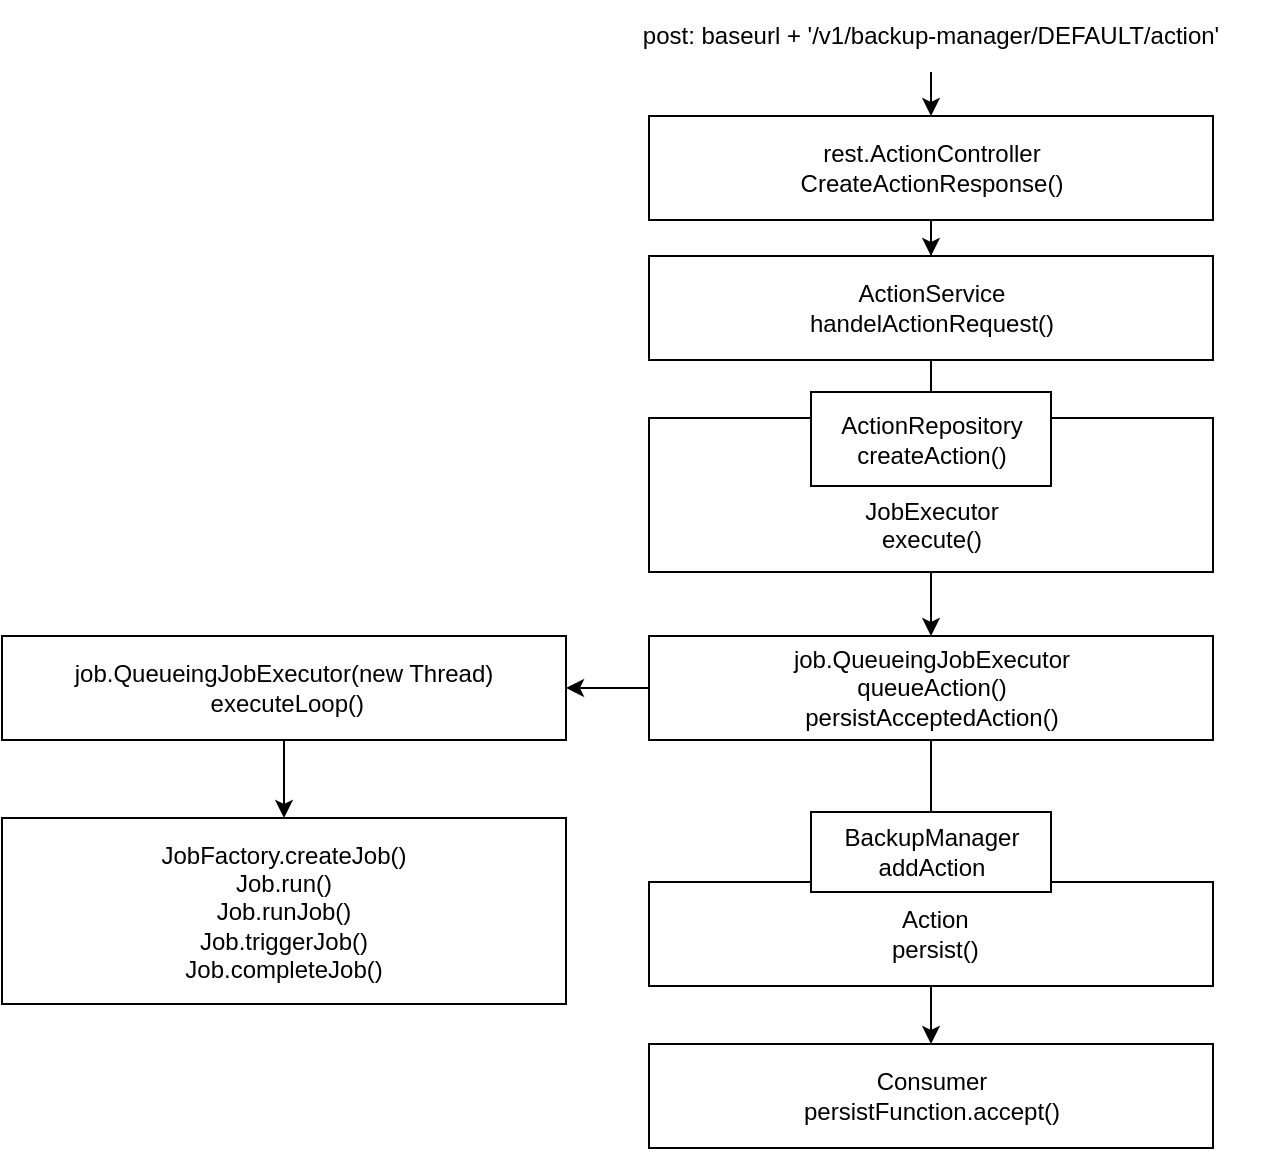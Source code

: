 <mxfile version="14.4.3" type="github" pages="5">
  <diagram id="Zn9thq2A35_GBZbb37ch" name="Page-1">
    <mxGraphModel dx="1348" dy="489" grid="0" gridSize="10" guides="1" tooltips="1" connect="1" arrows="1" fold="1" page="0" pageScale="1" pageWidth="850" pageHeight="1100" math="0" shadow="0">
      <root>
        <mxCell id="0" />
        <mxCell id="1" parent="0" />
        <mxCell id="SrspeErMbeNirU3ql6It-4" style="edgeStyle=orthogonalEdgeStyle;rounded=0;orthogonalLoop=1;jettySize=auto;html=1;exitX=0.5;exitY=1;exitDx=0;exitDy=0;entryX=0.5;entryY=0;entryDx=0;entryDy=0;" parent="1" source="SrspeErMbeNirU3ql6It-2" target="SrspeErMbeNirU3ql6It-3" edge="1">
          <mxGeometry relative="1" as="geometry" />
        </mxCell>
        <mxCell id="SrspeErMbeNirU3ql6It-2" value="post: baseurl + &#39;/v1/backup-manager/DEFAULT/action&#39;" style="text;html=1;strokeColor=none;fillColor=none;align=center;verticalAlign=middle;whiteSpace=wrap;rounded=0;" parent="1" vertex="1">
          <mxGeometry x="165" y="139" width="349" height="36" as="geometry" />
        </mxCell>
        <mxCell id="SrspeErMbeNirU3ql6It-6" value="" style="edgeStyle=orthogonalEdgeStyle;rounded=0;orthogonalLoop=1;jettySize=auto;html=1;" parent="1" source="SrspeErMbeNirU3ql6It-3" target="SrspeErMbeNirU3ql6It-5" edge="1">
          <mxGeometry relative="1" as="geometry" />
        </mxCell>
        <mxCell id="SrspeErMbeNirU3ql6It-3" value="&lt;div&gt;rest.ActionController&lt;/div&gt;&lt;div&gt;CreateActionResponse()&lt;br&gt;&lt;/div&gt;" style="rounded=0;whiteSpace=wrap;html=1;" parent="1" vertex="1">
          <mxGeometry x="198.5" y="197" width="282" height="52" as="geometry" />
        </mxCell>
        <mxCell id="SrspeErMbeNirU3ql6It-8" value="" style="edgeStyle=orthogonalEdgeStyle;rounded=0;orthogonalLoop=1;jettySize=auto;html=1;" parent="1" source="SrspeErMbeNirU3ql6It-5" edge="1">
          <mxGeometry relative="1" as="geometry">
            <mxPoint x="340" y="368" as="targetPoint" />
          </mxGeometry>
        </mxCell>
        <mxCell id="SrspeErMbeNirU3ql6It-5" value="&lt;div&gt;ActionService&lt;br&gt;&lt;/div&gt;&lt;div&gt;handelActionRequest()&lt;br&gt;&lt;/div&gt;" style="rounded=0;whiteSpace=wrap;html=1;" parent="1" vertex="1">
          <mxGeometry x="198.5" y="267" width="282" height="52" as="geometry" />
        </mxCell>
        <mxCell id="SrspeErMbeNirU3ql6It-10" value="" style="edgeStyle=orthogonalEdgeStyle;rounded=0;orthogonalLoop=1;jettySize=auto;html=1;" parent="1" source="SrspeErMbeNirU3ql6It-7" target="SrspeErMbeNirU3ql6It-9" edge="1">
          <mxGeometry relative="1" as="geometry" />
        </mxCell>
        <mxCell id="SrspeErMbeNirU3ql6It-7" value="&lt;div&gt;&lt;br&gt;&lt;/div&gt;&lt;div&gt;&lt;br&gt;&lt;/div&gt;&lt;div&gt;JobExecutor&lt;br&gt;&lt;/div&gt;&lt;div&gt;execute()&lt;br&gt;&lt;/div&gt;" style="rounded=0;whiteSpace=wrap;html=1;" parent="1" vertex="1">
          <mxGeometry x="198.5" y="348" width="282" height="77" as="geometry" />
        </mxCell>
        <mxCell id="SrspeErMbeNirU3ql6It-12" value="" style="edgeStyle=orthogonalEdgeStyle;rounded=0;orthogonalLoop=1;jettySize=auto;html=1;" parent="1" source="SrspeErMbeNirU3ql6It-9" target="SrspeErMbeNirU3ql6It-11" edge="1">
          <mxGeometry relative="1" as="geometry" />
        </mxCell>
        <mxCell id="SrspeErMbeNirU3ql6It-21" value="" style="edgeStyle=orthogonalEdgeStyle;rounded=0;orthogonalLoop=1;jettySize=auto;html=1;" parent="1" source="SrspeErMbeNirU3ql6It-9" target="SrspeErMbeNirU3ql6It-20" edge="1">
          <mxGeometry relative="1" as="geometry" />
        </mxCell>
        <mxCell id="SrspeErMbeNirU3ql6It-9" value="&lt;div&gt;job.QueueingJobExecutor&lt;br&gt;&lt;/div&gt;&lt;div&gt;queueAction()&lt;br&gt;&lt;/div&gt;&lt;div&gt;persistAcceptedAction()&lt;/div&gt;" style="rounded=0;whiteSpace=wrap;html=1;" parent="1" vertex="1">
          <mxGeometry x="198.5" y="457" width="282" height="52" as="geometry" />
        </mxCell>
        <mxCell id="SrspeErMbeNirU3ql6It-15" value="" style="edgeStyle=orthogonalEdgeStyle;rounded=0;orthogonalLoop=1;jettySize=auto;html=1;" parent="1" source="SrspeErMbeNirU3ql6It-11" target="SrspeErMbeNirU3ql6It-14" edge="1">
          <mxGeometry relative="1" as="geometry" />
        </mxCell>
        <mxCell id="SrspeErMbeNirU3ql6It-11" value="&lt;div&gt;&amp;nbsp;Action&lt;br&gt;&lt;/div&gt;&lt;div&gt;&amp;nbsp;persist()&lt;br&gt;&lt;/div&gt;" style="rounded=0;whiteSpace=wrap;html=1;" parent="1" vertex="1">
          <mxGeometry x="198.5" y="580" width="282" height="52" as="geometry" />
        </mxCell>
        <mxCell id="SrspeErMbeNirU3ql6It-13" value="&lt;div&gt;BackupManager&lt;/div&gt;&lt;div&gt;addAction&lt;br&gt;&lt;/div&gt;" style="rounded=0;whiteSpace=wrap;html=1;" parent="1" vertex="1">
          <mxGeometry x="279.5" y="545" width="120" height="40" as="geometry" />
        </mxCell>
        <mxCell id="SrspeErMbeNirU3ql6It-14" value="Consumer&lt;br&gt;&lt;div&gt;persistFunction.accept()&lt;/div&gt;" style="rounded=0;whiteSpace=wrap;html=1;" parent="1" vertex="1">
          <mxGeometry x="198.5" y="661" width="282" height="52" as="geometry" />
        </mxCell>
        <mxCell id="SrspeErMbeNirU3ql6It-16" value="&lt;div&gt;ActionRepository&lt;/div&gt;&lt;div&gt;createAction()&lt;br&gt;&lt;/div&gt;" style="rounded=0;whiteSpace=wrap;html=1;" parent="1" vertex="1">
          <mxGeometry x="279.5" y="335" width="120" height="47" as="geometry" />
        </mxCell>
        <mxCell id="SrspeErMbeNirU3ql6It-23" value="" style="edgeStyle=orthogonalEdgeStyle;rounded=0;orthogonalLoop=1;jettySize=auto;html=1;" parent="1" source="SrspeErMbeNirU3ql6It-20" target="SrspeErMbeNirU3ql6It-22" edge="1">
          <mxGeometry relative="1" as="geometry" />
        </mxCell>
        <mxCell id="SrspeErMbeNirU3ql6It-20" value="&lt;div&gt;job.QueueingJobExecutor(new Thread)&lt;br&gt;&lt;/div&gt;&lt;div&gt;&amp;nbsp;executeLoop()&lt;br&gt;&lt;/div&gt;" style="rounded=0;whiteSpace=wrap;html=1;" parent="1" vertex="1">
          <mxGeometry x="-125" y="457" width="282" height="52" as="geometry" />
        </mxCell>
        <mxCell id="SrspeErMbeNirU3ql6It-22" value="&lt;div&gt;JobFactory.createJob()&lt;/div&gt;&lt;div&gt;Job.run()&lt;br&gt;&lt;/div&gt;&lt;div&gt;Job.runJob()&lt;/div&gt;&lt;div&gt;Job.triggerJob()&lt;br&gt;&lt;/div&gt;&lt;div&gt;Job.completeJob()&lt;br&gt;&lt;/div&gt;" style="rounded=0;whiteSpace=wrap;html=1;" parent="1" vertex="1">
          <mxGeometry x="-125" y="548" width="282" height="93" as="geometry" />
        </mxCell>
      </root>
    </mxGraphModel>
  </diagram>
  <diagram id="-uBS8yWjZrAhtoz5IRYW" name="Page-2">
    <mxGraphModel dx="2148" dy="489" grid="0" gridSize="10" guides="1" tooltips="1" connect="1" arrows="1" fold="1" page="0" pageScale="1" pageWidth="850" pageHeight="1100" math="0" shadow="0">
      <root>
        <mxCell id="C3laU1NXzG-Y4HvoAmFW-0" />
        <mxCell id="C3laU1NXzG-Y4HvoAmFW-1" parent="C3laU1NXzG-Y4HvoAmFW-0" />
        <mxCell id="EDEPv6k74kUYAO_By8vL-0" style="edgeStyle=orthogonalEdgeStyle;rounded=0;orthogonalLoop=1;jettySize=auto;html=1;exitX=0.5;exitY=1;exitDx=0;exitDy=0;entryX=0.5;entryY=0;entryDx=0;entryDy=0;" parent="C3laU1NXzG-Y4HvoAmFW-1" source="EDEPv6k74kUYAO_By8vL-1" target="EDEPv6k74kUYAO_By8vL-3" edge="1">
          <mxGeometry relative="1" as="geometry" />
        </mxCell>
        <mxCell id="EDEPv6k74kUYAO_By8vL-1" value="post: baseurl + &#39;/v1/backup-manager/DEFAULT/action&#39;" style="text;html=1;strokeColor=none;fillColor=none;align=center;verticalAlign=middle;whiteSpace=wrap;rounded=0;" parent="C3laU1NXzG-Y4HvoAmFW-1" vertex="1">
          <mxGeometry x="165" y="139" width="349" height="36" as="geometry" />
        </mxCell>
        <mxCell id="EDEPv6k74kUYAO_By8vL-2" value="" style="edgeStyle=orthogonalEdgeStyle;rounded=0;orthogonalLoop=1;jettySize=auto;html=1;" parent="C3laU1NXzG-Y4HvoAmFW-1" source="EDEPv6k74kUYAO_By8vL-3" target="EDEPv6k74kUYAO_By8vL-5" edge="1">
          <mxGeometry relative="1" as="geometry" />
        </mxCell>
        <mxCell id="EDEPv6k74kUYAO_By8vL-3" value="&lt;div&gt;rest.ActionController&lt;/div&gt;&lt;div&gt;CreateActionResponse()&lt;br&gt;&lt;/div&gt;" style="rounded=0;whiteSpace=wrap;html=1;" parent="C3laU1NXzG-Y4HvoAmFW-1" vertex="1">
          <mxGeometry x="198.5" y="197" width="282" height="52" as="geometry" />
        </mxCell>
        <mxCell id="EDEPv6k74kUYAO_By8vL-4" value="" style="edgeStyle=orthogonalEdgeStyle;rounded=0;orthogonalLoop=1;jettySize=auto;html=1;" parent="C3laU1NXzG-Y4HvoAmFW-1" source="EDEPv6k74kUYAO_By8vL-5" edge="1">
          <mxGeometry relative="1" as="geometry">
            <mxPoint x="340" y="368" as="targetPoint" />
          </mxGeometry>
        </mxCell>
        <mxCell id="EDEPv6k74kUYAO_By8vL-5" value="&lt;div&gt;action.ActionService&lt;br&gt;&lt;/div&gt;&lt;div&gt;handelActionRequest()&lt;br&gt;&lt;/div&gt;" style="rounded=0;whiteSpace=wrap;html=1;" parent="C3laU1NXzG-Y4HvoAmFW-1" vertex="1">
          <mxGeometry x="198.5" y="267" width="282" height="52" as="geometry" />
        </mxCell>
        <mxCell id="EDEPv6k74kUYAO_By8vL-6" value="" style="edgeStyle=orthogonalEdgeStyle;rounded=0;orthogonalLoop=1;jettySize=auto;html=1;" parent="C3laU1NXzG-Y4HvoAmFW-1" source="EDEPv6k74kUYAO_By8vL-7" target="EDEPv6k74kUYAO_By8vL-10" edge="1">
          <mxGeometry relative="1" as="geometry" />
        </mxCell>
        <mxCell id="EDEPv6k74kUYAO_By8vL-7" value="job.JobExecutor&lt;br&gt;&lt;div&gt;execute(backupM, action)&lt;br&gt;&lt;/div&gt;" style="rounded=0;whiteSpace=wrap;html=1;" parent="C3laU1NXzG-Y4HvoAmFW-1" vertex="1">
          <mxGeometry x="198.5" y="390" width="282" height="44" as="geometry" />
        </mxCell>
        <mxCell id="EDEPv6k74kUYAO_By8vL-8" value="" style="edgeStyle=orthogonalEdgeStyle;rounded=0;orthogonalLoop=1;jettySize=auto;html=1;" parent="C3laU1NXzG-Y4HvoAmFW-1" source="EDEPv6k74kUYAO_By8vL-10" target="EDEPv6k74kUYAO_By8vL-12" edge="1">
          <mxGeometry relative="1" as="geometry" />
        </mxCell>
        <mxCell id="EDEPv6k74kUYAO_By8vL-9" value="" style="edgeStyle=orthogonalEdgeStyle;rounded=0;orthogonalLoop=1;jettySize=auto;html=1;" parent="C3laU1NXzG-Y4HvoAmFW-1" source="EDEPv6k74kUYAO_By8vL-10" target="EDEPv6k74kUYAO_By8vL-17" edge="1">
          <mxGeometry relative="1" as="geometry" />
        </mxCell>
        <mxCell id="EDEPv6k74kUYAO_By8vL-10" value="&lt;div&gt;job.QueueingJobExecutor&lt;br&gt;&lt;/div&gt;&lt;div&gt;queueAction(backupM, action)&lt;/div&gt;&lt;div&gt;pendingActions.add(queuedAction)&lt;br&gt;&lt;/div&gt;&lt;div&gt;persistAcceptedAction()&lt;/div&gt;" style="rounded=0;whiteSpace=wrap;html=1;" parent="C3laU1NXzG-Y4HvoAmFW-1" vertex="1">
          <mxGeometry x="198.5" y="457" width="282" height="71" as="geometry" />
        </mxCell>
        <mxCell id="EDEPv6k74kUYAO_By8vL-11" value="" style="edgeStyle=orthogonalEdgeStyle;rounded=0;orthogonalLoop=1;jettySize=auto;html=1;" parent="C3laU1NXzG-Y4HvoAmFW-1" source="EDEPv6k74kUYAO_By8vL-12" target="EDEPv6k74kUYAO_By8vL-14" edge="1">
          <mxGeometry relative="1" as="geometry" />
        </mxCell>
        <mxCell id="EDEPv6k74kUYAO_By8vL-12" value="&lt;div&gt;&amp;nbsp;Action&lt;br&gt;&lt;/div&gt;&lt;div&gt;&amp;nbsp;persist()&lt;br&gt;&lt;/div&gt;" style="rounded=0;whiteSpace=wrap;html=1;" parent="C3laU1NXzG-Y4HvoAmFW-1" vertex="1">
          <mxGeometry x="198.5" y="580" width="282" height="52" as="geometry" />
        </mxCell>
        <mxCell id="EDEPv6k74kUYAO_By8vL-13" value="&lt;div&gt;BackupManager&lt;/div&gt;&lt;div&gt;addAction&lt;br&gt;&lt;/div&gt;" style="rounded=0;whiteSpace=wrap;html=1;" parent="C3laU1NXzG-Y4HvoAmFW-1" vertex="1">
          <mxGeometry x="279.5" y="545" width="120" height="40" as="geometry" />
        </mxCell>
        <mxCell id="EDEPv6k74kUYAO_By8vL-14" value="Consumer&lt;br&gt;&lt;div&gt;persistFunction.accept()&lt;/div&gt;" style="rounded=0;whiteSpace=wrap;html=1;" parent="C3laU1NXzG-Y4HvoAmFW-1" vertex="1">
          <mxGeometry x="198.5" y="661" width="282" height="52" as="geometry" />
        </mxCell>
        <mxCell id="EDEPv6k74kUYAO_By8vL-20" value="" style="edgeStyle=orthogonalEdgeStyle;rounded=0;orthogonalLoop=1;jettySize=auto;html=1;" parent="C3laU1NXzG-Y4HvoAmFW-1" source="EDEPv6k74kUYAO_By8vL-15" target="EDEPv6k74kUYAO_By8vL-19" edge="1">
          <mxGeometry relative="1" as="geometry" />
        </mxCell>
        <mxCell id="EDEPv6k74kUYAO_By8vL-15" value="&lt;div&gt;ActionRepository&lt;/div&gt;&lt;div&gt;createAction()&lt;br&gt;&lt;/div&gt;" style="rounded=0;whiteSpace=wrap;html=1;" parent="C3laU1NXzG-Y4HvoAmFW-1" vertex="1">
          <mxGeometry x="198.5" y="343" width="281.5" height="47" as="geometry" />
        </mxCell>
        <mxCell id="EDEPv6k74kUYAO_By8vL-16" value="" style="edgeStyle=orthogonalEdgeStyle;rounded=0;orthogonalLoop=1;jettySize=auto;html=1;" parent="C3laU1NXzG-Y4HvoAmFW-1" source="EDEPv6k74kUYAO_By8vL-17" target="EDEPv6k74kUYAO_By8vL-18" edge="1">
          <mxGeometry relative="1" as="geometry" />
        </mxCell>
        <mxCell id="EDEPv6k74kUYAO_By8vL-17" value="&lt;div&gt;job.QueueingJobExecutor(new Thread)&lt;br&gt;&lt;/div&gt;&lt;div&gt;&amp;nbsp;executeLoop()&lt;br&gt;&lt;/div&gt;" style="rounded=0;whiteSpace=wrap;html=1;" parent="C3laU1NXzG-Y4HvoAmFW-1" vertex="1">
          <mxGeometry x="-125" y="467" width="282" height="52" as="geometry" />
        </mxCell>
        <mxCell id="EDEPv6k74kUYAO_By8vL-24" value="" style="edgeStyle=orthogonalEdgeStyle;rounded=0;orthogonalLoop=1;jettySize=auto;html=1;" parent="C3laU1NXzG-Y4HvoAmFW-1" source="EDEPv6k74kUYAO_By8vL-18" target="EDEPv6k74kUYAO_By8vL-23" edge="1">
          <mxGeometry relative="1" as="geometry" />
        </mxCell>
        <mxCell id="EDEPv6k74kUYAO_By8vL-26" value="Case CREAT_BACKUP" style="edgeStyle=orthogonalEdgeStyle;rounded=0;orthogonalLoop=1;jettySize=auto;html=1;" parent="C3laU1NXzG-Y4HvoAmFW-1" source="EDEPv6k74kUYAO_By8vL-18" edge="1">
          <mxGeometry relative="1" as="geometry">
            <mxPoint x="-268" y="576.5" as="targetPoint" />
          </mxGeometry>
        </mxCell>
        <mxCell id="EDEPv6k74kUYAO_By8vL-18" value="job.JobFactory.createJob()&lt;div&gt;&lt;br&gt;&lt;/div&gt;" style="rounded=0;whiteSpace=wrap;html=1;" parent="C3laU1NXzG-Y4HvoAmFW-1" vertex="1">
          <mxGeometry x="-125" y="548" width="282" height="57" as="geometry" />
        </mxCell>
        <mxCell id="EDEPv6k74kUYAO_By8vL-22" value="" style="edgeStyle=orthogonalEdgeStyle;rounded=0;orthogonalLoop=1;jettySize=auto;html=1;" parent="C3laU1NXzG-Y4HvoAmFW-1" source="EDEPv6k74kUYAO_By8vL-19" target="EDEPv6k74kUYAO_By8vL-21" edge="1">
          <mxGeometry relative="1" as="geometry" />
        </mxCell>
        <mxCell id="EDEPv6k74kUYAO_By8vL-19" value="&lt;div&gt;action.ActionFactory&lt;/div&gt;&lt;div&gt;createAction()&lt;br&gt;&lt;/div&gt;" style="rounded=0;whiteSpace=wrap;html=1;" parent="C3laU1NXzG-Y4HvoAmFW-1" vertex="1">
          <mxGeometry x="544" y="343" width="281.5" height="47" as="geometry" />
        </mxCell>
        <mxCell id="EDEPv6k74kUYAO_By8vL-57" value="" style="edgeStyle=orthogonalEdgeStyle;rounded=0;orthogonalLoop=1;jettySize=auto;html=1;" parent="C3laU1NXzG-Y4HvoAmFW-1" source="EDEPv6k74kUYAO_By8vL-21" target="EDEPv6k74kUYAO_By8vL-56" edge="1">
          <mxGeometry relative="1" as="geometry" />
        </mxCell>
        <mxCell id="EDEPv6k74kUYAO_By8vL-21" value="&lt;div&gt;action.Action&lt;/div&gt;&lt;div&gt;new Action()&lt;br&gt;&lt;/div&gt;" style="rounded=0;whiteSpace=wrap;html=1;" parent="C3laU1NXzG-Y4HvoAmFW-1" vertex="1">
          <mxGeometry x="544" y="417" width="281.5" height="47" as="geometry" />
        </mxCell>
        <mxCell id="EDEPv6k74kUYAO_By8vL-36" value="triggerJob()" style="edgeStyle=orthogonalEdgeStyle;rounded=0;orthogonalLoop=1;jettySize=auto;html=1;" parent="C3laU1NXzG-Y4HvoAmFW-1" source="EDEPv6k74kUYAO_By8vL-23" target="EDEPv6k74kUYAO_By8vL-35" edge="1">
          <mxGeometry relative="1" as="geometry" />
        </mxCell>
        <mxCell id="EDEPv6k74kUYAO_By8vL-23" value="&lt;div&gt;Job.runJob()&lt;/div&gt;&lt;div&gt;Job.triggerJob()&lt;br&gt;&lt;/div&gt;Job.completeJob()" style="rounded=0;whiteSpace=wrap;html=1;" parent="C3laU1NXzG-Y4HvoAmFW-1" vertex="1">
          <mxGeometry x="-125" y="721" width="282" height="53" as="geometry" />
        </mxCell>
        <mxCell id="EDEPv6k74kUYAO_By8vL-29" value="case CREAT_BACKUP" style="edgeStyle=orthogonalEdgeStyle;rounded=0;orthogonalLoop=1;jettySize=auto;html=1;" parent="C3laU1NXzG-Y4HvoAmFW-1" source="EDEPv6k74kUYAO_By8vL-27" target="EDEPv6k74kUYAO_By8vL-28" edge="1">
          <mxGeometry relative="1" as="geometry" />
        </mxCell>
        <mxCell id="EDEPv6k74kUYAO_By8vL-27" value="job.Job.run" style="rounded=0;whiteSpace=wrap;html=1;" parent="C3laU1NXzG-Y4HvoAmFW-1" vertex="1">
          <mxGeometry x="-125" y="605" width="282" height="41" as="geometry" />
        </mxCell>
        <mxCell id="EDEPv6k74kUYAO_By8vL-37" style="edgeStyle=orthogonalEdgeStyle;rounded=0;orthogonalLoop=1;jettySize=auto;html=1;exitX=0.5;exitY=1;exitDx=0;exitDy=0;entryX=0.5;entryY=0;entryDx=0;entryDy=0;" parent="C3laU1NXzG-Y4HvoAmFW-1" source="EDEPv6k74kUYAO_By8vL-28" target="EDEPv6k74kUYAO_By8vL-31" edge="1">
          <mxGeometry relative="1" as="geometry" />
        </mxCell>
        <mxCell id="EDEPv6k74kUYAO_By8vL-28" value="ActionService.executeHousekeeping()" style="rounded=0;whiteSpace=wrap;html=1;" parent="C3laU1NXzG-Y4HvoAmFW-1" vertex="1">
          <mxGeometry x="-557" y="605" width="282" height="41" as="geometry" />
        </mxCell>
        <mxCell id="EDEPv6k74kUYAO_By8vL-31" value="JobExecutor.executeAndWait(BM, housekeeping)" style="rounded=0;whiteSpace=wrap;html=1;" parent="C3laU1NXzG-Y4HvoAmFW-1" vertex="1">
          <mxGeometry x="-557" y="663" width="282" height="41" as="geometry" />
        </mxCell>
        <mxCell id="EDEPv6k74kUYAO_By8vL-45" value="" style="edgeStyle=orthogonalEdgeStyle;rounded=0;orthogonalLoop=1;jettySize=auto;html=1;" parent="C3laU1NXzG-Y4HvoAmFW-1" source="EDEPv6k74kUYAO_By8vL-34" target="EDEPv6k74kUYAO_By8vL-44" edge="1">
          <mxGeometry relative="1" as="geometry" />
        </mxCell>
        <mxCell id="EDEPv6k74kUYAO_By8vL-34" value="&lt;div&gt;JobFactory&lt;/div&gt;&lt;div&gt;getCreateBackupJob (BM)&lt;br&gt;&lt;/div&gt;" style="rounded=0;whiteSpace=wrap;html=1;" parent="C3laU1NXzG-Y4HvoAmFW-1" vertex="1">
          <mxGeometry x="-557" y="551" width="281" height="37" as="geometry" />
        </mxCell>
        <mxCell id="EDEPv6k74kUYAO_By8vL-39" value="" style="edgeStyle=orthogonalEdgeStyle;rounded=0;orthogonalLoop=1;jettySize=auto;html=1;" parent="C3laU1NXzG-Y4HvoAmFW-1" source="EDEPv6k74kUYAO_By8vL-35" target="EDEPv6k74kUYAO_By8vL-38" edge="1">
          <mxGeometry relative="1" as="geometry" />
        </mxCell>
        <mxCell id="EDEPv6k74kUYAO_By8vL-35" value="&lt;div&gt;CreateBackupJob&lt;/div&gt;&lt;div&gt;triggerJob()&lt;br&gt;&lt;/div&gt;" style="rounded=0;whiteSpace=wrap;html=1;" parent="C3laU1NXzG-Y4HvoAmFW-1" vertex="1">
          <mxGeometry x="-557" y="721" width="282" height="53" as="geometry" />
        </mxCell>
        <mxCell id="EDEPv6k74kUYAO_By8vL-41" value="" style="edgeStyle=orthogonalEdgeStyle;rounded=0;orthogonalLoop=1;jettySize=auto;html=1;" parent="C3laU1NXzG-Y4HvoAmFW-1" source="EDEPv6k74kUYAO_By8vL-38" target="EDEPv6k74kUYAO_By8vL-40" edge="1">
          <mxGeometry relative="1" as="geometry" />
        </mxCell>
        <mxCell id="EDEPv6k74kUYAO_By8vL-65" value="" style="edgeStyle=orthogonalEdgeStyle;rounded=0;orthogonalLoop=1;jettySize=auto;html=1;" parent="C3laU1NXzG-Y4HvoAmFW-1" source="EDEPv6k74kUYAO_By8vL-38" target="EDEPv6k74kUYAO_By8vL-64" edge="1">
          <mxGeometry relative="1" as="geometry" />
        </mxCell>
        <mxCell id="EDEPv6k74kUYAO_By8vL-38" value="&lt;div&gt;BackupRepository&lt;/div&gt;&lt;div&gt;createBackup(BM, action, agents)&lt;br&gt;&lt;/div&gt;" style="rounded=0;whiteSpace=wrap;html=1;" parent="C3laU1NXzG-Y4HvoAmFW-1" vertex="1">
          <mxGeometry x="-557" y="817" width="282" height="53" as="geometry" />
        </mxCell>
        <mxCell id="EDEPv6k74kUYAO_By8vL-43" value="" style="edgeStyle=orthogonalEdgeStyle;rounded=0;orthogonalLoop=1;jettySize=auto;html=1;" parent="C3laU1NXzG-Y4HvoAmFW-1" source="EDEPv6k74kUYAO_By8vL-40" target="EDEPv6k74kUYAO_By8vL-42" edge="1">
          <mxGeometry relative="1" as="geometry" />
        </mxCell>
        <mxCell id="EDEPv6k74kUYAO_By8vL-63" value="" style="edgeStyle=orthogonalEdgeStyle;rounded=0;orthogonalLoop=1;jettySize=auto;html=1;" parent="C3laU1NXzG-Y4HvoAmFW-1" source="EDEPv6k74kUYAO_By8vL-40" target="EDEPv6k74kUYAO_By8vL-62" edge="1">
          <mxGeometry relative="1" as="geometry" />
        </mxCell>
        <mxCell id="EDEPv6k74kUYAO_By8vL-40" value="&lt;div&gt;StorageMetadataFileService&lt;br&gt;&lt;/div&gt;&lt;div&gt;createStorageMetadataFile()&lt;br&gt;&lt;/div&gt;" style="rounded=0;whiteSpace=wrap;html=1;" parent="C3laU1NXzG-Y4HvoAmFW-1" vertex="1">
          <mxGeometry x="-557" y="950" width="282" height="53" as="geometry" />
        </mxCell>
        <mxCell id="EDEPv6k74kUYAO_By8vL-47" value="" style="edgeStyle=orthogonalEdgeStyle;rounded=0;orthogonalLoop=1;jettySize=auto;html=1;" parent="C3laU1NXzG-Y4HvoAmFW-1" source="EDEPv6k74kUYAO_By8vL-42" target="EDEPv6k74kUYAO_By8vL-46" edge="1">
          <mxGeometry relative="1" as="geometry" />
        </mxCell>
        <mxCell id="EDEPv6k74kUYAO_By8vL-42" value="&lt;div&gt;JobStage&lt;/div&gt;&lt;div&gt;trigger()&lt;br&gt;&lt;/div&gt;" style="rounded=0;whiteSpace=wrap;html=1;" parent="C3laU1NXzG-Y4HvoAmFW-1" vertex="1">
          <mxGeometry x="-557" y="1083" width="282" height="53" as="geometry" />
        </mxCell>
        <mxCell id="EDEPv6k74kUYAO_By8vL-44" value="&lt;div&gt;Job.setJobStage(&lt;/div&gt;&lt;div&gt;new ExecutingBackupJobStageV2())&lt;/div&gt;" style="rounded=0;whiteSpace=wrap;html=1;" parent="C3laU1NXzG-Y4HvoAmFW-1" vertex="1">
          <mxGeometry x="-918" y="551" width="281" height="37" as="geometry" />
        </mxCell>
        <mxCell id="EDEPv6k74kUYAO_By8vL-49" value="" style="edgeStyle=orthogonalEdgeStyle;rounded=0;orthogonalLoop=1;jettySize=auto;html=1;" parent="C3laU1NXzG-Y4HvoAmFW-1" source="EDEPv6k74kUYAO_By8vL-46" target="EDEPv6k74kUYAO_By8vL-48" edge="1">
          <mxGeometry relative="1" as="geometry" />
        </mxCell>
        <mxCell id="EDEPv6k74kUYAO_By8vL-46" value="&lt;div&gt;ExecutingBackupJobStageV2&lt;/div&gt;&lt;div&gt;.handleTrigger()&lt;br&gt;&lt;/div&gt;" style="rounded=0;whiteSpace=wrap;html=1;" parent="C3laU1NXzG-Y4HvoAmFW-1" vertex="1">
          <mxGeometry x="-557" y="1216" width="282" height="53" as="geometry" />
        </mxCell>
        <mxCell id="EDEPv6k74kUYAO_By8vL-51" value="" style="edgeStyle=orthogonalEdgeStyle;rounded=0;orthogonalLoop=1;jettySize=auto;html=1;" parent="C3laU1NXzG-Y4HvoAmFW-1" source="EDEPv6k74kUYAO_By8vL-48" target="EDEPv6k74kUYAO_By8vL-50" edge="1">
          <mxGeometry relative="1" as="geometry" />
        </mxCell>
        <mxCell id="EDEPv6k74kUYAO_By8vL-48" value="&lt;div&gt;Agent&lt;/div&gt;&lt;div&gt;prepareForBackup()&lt;br&gt;&lt;/div&gt;" style="rounded=0;whiteSpace=wrap;html=1;" parent="C3laU1NXzG-Y4HvoAmFW-1" vertex="1">
          <mxGeometry x="-557" y="1349" width="282" height="53" as="geometry" />
        </mxCell>
        <mxCell id="EDEPv6k74kUYAO_By8vL-53" value="" style="edgeStyle=orthogonalEdgeStyle;rounded=0;orthogonalLoop=1;jettySize=auto;html=1;" parent="C3laU1NXzG-Y4HvoAmFW-1" source="EDEPv6k74kUYAO_By8vL-50" target="EDEPv6k74kUYAO_By8vL-52" edge="1">
          <mxGeometry relative="1" as="geometry" />
        </mxCell>
        <mxCell id="EDEPv6k74kUYAO_By8vL-50" value="&lt;div&gt;RecognizedState.&lt;br&gt;&lt;/div&gt;&lt;div&gt;prepareForBackup()&lt;br&gt;&lt;/div&gt;" style="rounded=0;whiteSpace=wrap;html=1;" parent="C3laU1NXzG-Y4HvoAmFW-1" vertex="1">
          <mxGeometry x="-557" y="1482" width="282" height="53" as="geometry" />
        </mxCell>
        <mxCell id="EDEPv6k74kUYAO_By8vL-55" value="" style="edgeStyle=orthogonalEdgeStyle;rounded=0;orthogonalLoop=1;jettySize=auto;html=1;" parent="C3laU1NXzG-Y4HvoAmFW-1" source="EDEPv6k74kUYAO_By8vL-52" target="EDEPv6k74kUYAO_By8vL-54" edge="1">
          <mxGeometry relative="1" as="geometry" />
        </mxCell>
        <mxCell id="EDEPv6k74kUYAO_By8vL-52" value="&lt;div&gt;AgentInputStream&lt;/div&gt;&lt;div&gt;prepareForBackup()&lt;br&gt;&lt;/div&gt;" style="rounded=0;whiteSpace=wrap;html=1;" parent="C3laU1NXzG-Y4HvoAmFW-1" vertex="1">
          <mxGeometry x="-557" y="1615" width="282" height="53" as="geometry" />
        </mxCell>
        <mxCell id="EDEPv6k74kUYAO_By8vL-54" value="&lt;div&gt;StreamObserver&lt;/div&gt;&lt;div&gt;onNext()&lt;br&gt;&lt;/div&gt;" style="rounded=0;whiteSpace=wrap;html=1;" parent="C3laU1NXzG-Y4HvoAmFW-1" vertex="1">
          <mxGeometry x="-557" y="1748" width="282" height="53" as="geometry" />
        </mxCell>
        <mxCell id="EDEPv6k74kUYAO_By8vL-59" value="" style="edgeStyle=orthogonalEdgeStyle;rounded=0;orthogonalLoop=1;jettySize=auto;html=1;" parent="C3laU1NXzG-Y4HvoAmFW-1" source="EDEPv6k74kUYAO_By8vL-56" target="EDEPv6k74kUYAO_By8vL-58" edge="1">
          <mxGeometry relative="1" as="geometry" />
        </mxCell>
        <mxCell id="EDEPv6k74kUYAO_By8vL-56" value="&lt;div&gt;ActionRepository.&lt;/div&gt;&lt;div&gt;persist()&lt;br&gt;&lt;/div&gt;" style="rounded=0;whiteSpace=wrap;html=1;" parent="C3laU1NXzG-Y4HvoAmFW-1" vertex="1">
          <mxGeometry x="544" y="498" width="281.5" height="47" as="geometry" />
        </mxCell>
        <mxCell id="EDEPv6k74kUYAO_By8vL-61" value="" style="edgeStyle=orthogonalEdgeStyle;rounded=0;orthogonalLoop=1;jettySize=auto;html=1;" parent="C3laU1NXzG-Y4HvoAmFW-1" source="EDEPv6k74kUYAO_By8vL-58" target="EDEPv6k74kUYAO_By8vL-60" edge="1">
          <mxGeometry relative="1" as="geometry" />
        </mxCell>
        <mxCell id="EDEPv6k74kUYAO_By8vL-58" value="&lt;div&gt;action.ActionFileService&lt;/div&gt;&lt;div&gt;writeToFile(action)&lt;br&gt;&lt;/div&gt;" style="rounded=0;whiteSpace=wrap;html=1;" parent="C3laU1NXzG-Y4HvoAmFW-1" vertex="1">
          <mxGeometry x="544" y="582.5" width="281.5" height="47" as="geometry" />
        </mxCell>
        <mxCell id="EDEPv6k74kUYAO_By8vL-60" value="/backup-managers/{bmID}/actions/{actionID}.json" style="rounded=0;whiteSpace=wrap;html=1;" parent="C3laU1NXzG-Y4HvoAmFW-1" vertex="1">
          <mxGeometry x="544" y="663.5" width="281.5" height="47" as="geometry" />
        </mxCell>
        <mxCell id="EDEPv6k74kUYAO_By8vL-62" value="&lt;div&gt;create brIntStorage.json&lt;br&gt;&lt;/div&gt;" style="rounded=0;whiteSpace=wrap;html=1;" parent="C3laU1NXzG-Y4HvoAmFW-1" vertex="1">
          <mxGeometry x="-195" y="950" width="282" height="53" as="geometry" />
        </mxCell>
        <mxCell id="EDEPv6k74kUYAO_By8vL-64" value="&lt;div&gt;backupFileService&lt;/div&gt;&lt;div&gt;writeToFile(backup)&lt;br&gt;&lt;/div&gt;" style="rounded=0;whiteSpace=wrap;html=1;" parent="C3laU1NXzG-Y4HvoAmFW-1" vertex="1">
          <mxGeometry x="-193" y="817" width="282" height="53" as="geometry" />
        </mxCell>
        <mxCell id="EDEPv6k74kUYAO_By8vL-67" value="CMMediatorService.addBackup()" style="rounded=0;whiteSpace=wrap;html=1;" parent="C3laU1NXzG-Y4HvoAmFW-1" vertex="1">
          <mxGeometry x="-193" y="870" width="282" height="53" as="geometry" />
        </mxCell>
      </root>
    </mxGraphModel>
  </diagram>
  <diagram id="l8VUODxzBlvGZUZWFrYo" name="to-creat-job">
    <mxGraphModel dx="948" dy="489" grid="0" gridSize="10" guides="1" tooltips="1" connect="1" arrows="1" fold="1" page="0" pageScale="1" pageWidth="850" pageHeight="1100" math="0" shadow="0">
      <root>
        <mxCell id="W6bLSi71WPbcQiLS8aG8-0" />
        <mxCell id="W6bLSi71WPbcQiLS8aG8-1" parent="W6bLSi71WPbcQiLS8aG8-0" />
        <mxCell id="B7JNwQyL8TTCR-ZByWgD-0" value="post: baseurl + &#39;/v1/backup-manager/DEFAULT/action&#39;" style="text;html=1;strokeColor=none;fillColor=none;align=center;verticalAlign=middle;whiteSpace=wrap;rounded=0;" vertex="1" parent="W6bLSi71WPbcQiLS8aG8-1">
          <mxGeometry x="165" y="139" width="349" height="36" as="geometry" />
        </mxCell>
        <mxCell id="B7JNwQyL8TTCR-ZByWgD-56" value="" style="edgeStyle=orthogonalEdgeStyle;rounded=0;orthogonalLoop=1;jettySize=auto;html=1;endArrow=classic;endFill=1;" edge="1" parent="W6bLSi71WPbcQiLS8aG8-1" source="B7JNwQyL8TTCR-ZByWgD-48" target="B7JNwQyL8TTCR-ZByWgD-55">
          <mxGeometry relative="1" as="geometry" />
        </mxCell>
        <UserObject label="&lt;div style=&quot;color: rgb(0 , 0 , 0) ; font-family: &amp;#34;helvetica&amp;#34; ; font-size: 12px ; font-style: normal ; font-weight: 400 ; letter-spacing: normal ; text-align: center ; text-indent: 0px ; text-transform: none ; word-spacing: 0px ; background-color: rgb(255 , 255 , 255)&quot;&gt;rest.ActionController&lt;/div&gt;&lt;div style=&quot;color: rgb(0 , 0 , 0) ; font-family: &amp;#34;helvetica&amp;#34; ; font-size: 12px ; font-style: normal ; font-weight: 400 ; letter-spacing: normal ; text-align: center ; text-indent: 0px ; text-transform: none ; word-spacing: 0px ; background-color: rgb(255 , 255 , 255)&quot;&gt;CreateActionResponse()&lt;/div&gt;" treeRoot="1" id="B7JNwQyL8TTCR-ZByWgD-48">
          <mxCell style="whiteSpace=wrap;html=1;align=center;treeFolding=1;treeMoving=1;newEdgeStyle={&quot;edgeStyle&quot;:&quot;elbowEdgeStyle&quot;,&quot;startArrow&quot;:&quot;none&quot;,&quot;endArrow&quot;:&quot;none&quot;};" vertex="1" parent="W6bLSi71WPbcQiLS8aG8-1">
            <mxGeometry x="235" y="189" width="164" height="60" as="geometry" />
          </mxCell>
        </UserObject>
        <UserObject label="&lt;div style=&quot;color: rgb(0 , 0 , 0) ; font-family: &amp;#34;helvetica&amp;#34; ; font-size: 12px ; font-style: normal ; font-weight: 400 ; letter-spacing: normal ; text-align: center ; text-indent: 0px ; text-transform: none ; word-spacing: 0px ; background-color: rgb(255 , 255 , 255)&quot;&gt;action.ActionService&lt;br&gt;&lt;/div&gt;&lt;div style=&quot;color: rgb(0 , 0 , 0) ; font-family: &amp;#34;helvetica&amp;#34; ; font-size: 12px ; font-style: normal ; font-weight: 400 ; letter-spacing: normal ; text-align: center ; text-indent: 0px ; text-transform: none ; word-spacing: 0px ; background-color: rgb(255 , 255 , 255)&quot;&gt;handelActionRequest()&lt;/div&gt;" id="B7JNwQyL8TTCR-ZByWgD-55">
          <mxCell style="whiteSpace=wrap;html=1;align=center;treeFolding=1;treeMoving=1;newEdgeStyle={&quot;edgeStyle&quot;:&quot;elbowEdgeStyle&quot;,&quot;startArrow&quot;:&quot;none&quot;,&quot;endArrow&quot;:&quot;none&quot;};" vertex="1" parent="W6bLSi71WPbcQiLS8aG8-1">
            <mxGeometry x="479" y="189" width="164" height="60" as="geometry" />
          </mxCell>
        </UserObject>
        <mxCell id="B7JNwQyL8TTCR-ZByWgD-57" value="" style="edgeStyle=orthogonalEdgeStyle;rounded=0;orthogonalLoop=1;jettySize=auto;html=1;endArrow=classic;endFill=1;" edge="1" target="B7JNwQyL8TTCR-ZByWgD-58" source="B7JNwQyL8TTCR-ZByWgD-55" parent="W6bLSi71WPbcQiLS8aG8-1">
          <mxGeometry relative="1" as="geometry">
            <mxPoint x="399" y="219" as="sourcePoint" />
            <Array as="points">
              <mxPoint x="561" y="275" />
            </Array>
          </mxGeometry>
        </mxCell>
        <mxCell id="B7JNwQyL8TTCR-ZByWgD-62" value="" style="edgeStyle=orthogonalEdgeStyle;rounded=0;orthogonalLoop=1;jettySize=auto;html=1;endArrow=classic;endFill=1;" edge="1" target="B7JNwQyL8TTCR-ZByWgD-63" source="B7JNwQyL8TTCR-ZByWgD-55" parent="W6bLSi71WPbcQiLS8aG8-1">
          <mxGeometry relative="1" as="geometry">
            <mxPoint x="399" y="219" as="sourcePoint" />
            <Array as="points">
              <mxPoint x="619" y="347" />
            </Array>
          </mxGeometry>
        </mxCell>
        <mxCell id="B7JNwQyL8TTCR-ZByWgD-79" style="edgeStyle=orthogonalEdgeStyle;rounded=0;orthogonalLoop=1;jettySize=auto;html=1;exitX=1;exitY=0.5;exitDx=0;exitDy=0;entryX=0;entryY=0.5;entryDx=0;entryDy=0;endArrow=classic;endFill=1;" edge="1" parent="W6bLSi71WPbcQiLS8aG8-1" source="B7JNwQyL8TTCR-ZByWgD-63" target="B7JNwQyL8TTCR-ZByWgD-78">
          <mxGeometry relative="1" as="geometry" />
        </mxCell>
        <mxCell id="B7JNwQyL8TTCR-ZByWgD-82" style="edgeStyle=orthogonalEdgeStyle;rounded=0;orthogonalLoop=1;jettySize=auto;html=1;exitX=1;exitY=0.5;exitDx=0;exitDy=0;entryX=0;entryY=0.5;entryDx=0;entryDy=0;endArrow=classic;endFill=1;" edge="1" parent="W6bLSi71WPbcQiLS8aG8-1" source="B7JNwQyL8TTCR-ZByWgD-63" target="B7JNwQyL8TTCR-ZByWgD-81">
          <mxGeometry relative="1" as="geometry" />
        </mxCell>
        <UserObject label="&lt;span style=&quot;color: rgb(0 , 0 , 0) ; font-family: &amp;#34;helvetica&amp;#34; ; font-size: 12px ; font-style: normal ; font-weight: 400 ; letter-spacing: normal ; text-align: center ; text-indent: 0px ; text-transform: none ; word-spacing: 0px ; background-color: rgb(255 , 255 , 255) ; display: inline ; float: none&quot;&gt;job.JobExecutor&lt;/span&gt;&lt;br style=&quot;color: rgb(0 , 0 , 0) ; font-family: &amp;#34;helvetica&amp;#34; ; font-size: 12px ; font-style: normal ; font-weight: 400 ; letter-spacing: normal ; text-align: center ; text-indent: 0px ; text-transform: none ; word-spacing: 0px ; background-color: rgb(255 , 255 , 255)&quot;&gt;&lt;div style=&quot;color: rgb(0 , 0 , 0) ; font-family: &amp;#34;helvetica&amp;#34; ; font-size: 12px ; font-style: normal ; font-weight: 400 ; letter-spacing: normal ; text-align: center ; text-indent: 0px ; text-transform: none ; word-spacing: 0px ; background-color: rgb(255 , 255 , 255)&quot;&gt;execute(backupM, action)&lt;/div&gt;" id="B7JNwQyL8TTCR-ZByWgD-63">
          <mxCell style="whiteSpace=wrap;html=1;align=center;treeFolding=1;treeMoving=1;newEdgeStyle={&quot;edgeStyle&quot;:&quot;elbowEdgeStyle&quot;,&quot;startArrow&quot;:&quot;none&quot;,&quot;endArrow&quot;:&quot;none&quot;};" vertex="1" parent="W6bLSi71WPbcQiLS8aG8-1">
            <mxGeometry x="683" y="317" width="164" height="60" as="geometry" />
          </mxCell>
        </UserObject>
        <mxCell id="B7JNwQyL8TTCR-ZByWgD-68" style="edgeStyle=orthogonalEdgeStyle;rounded=0;orthogonalLoop=1;jettySize=auto;html=1;exitX=1;exitY=0.5;exitDx=0;exitDy=0;entryX=0;entryY=0.5;entryDx=0;entryDy=0;endArrow=classic;endFill=1;" edge="1" parent="W6bLSi71WPbcQiLS8aG8-1" source="B7JNwQyL8TTCR-ZByWgD-58" target="B7JNwQyL8TTCR-ZByWgD-67">
          <mxGeometry relative="1" as="geometry" />
        </mxCell>
        <UserObject label="&lt;div style=&quot;color: rgb(0 , 0 , 0) ; font-family: &amp;#34;helvetica&amp;#34; ; font-size: 12px ; font-style: normal ; font-weight: 400 ; letter-spacing: normal ; text-align: center ; text-indent: 0px ; text-transform: none ; word-spacing: 0px ; background-color: rgb(255 , 255 , 255)&quot;&gt;ActionRepository&lt;/div&gt;&lt;div style=&quot;color: rgb(0 , 0 , 0) ; font-family: &amp;#34;helvetica&amp;#34; ; font-size: 12px ; font-style: normal ; font-weight: 400 ; letter-spacing: normal ; text-align: center ; text-indent: 0px ; text-transform: none ; word-spacing: 0px ; background-color: rgb(255 , 255 , 255)&quot;&gt;createAction()&lt;/div&gt;" id="B7JNwQyL8TTCR-ZByWgD-58">
          <mxCell style="whiteSpace=wrap;html=1;align=center;treeFolding=1;treeMoving=1;newEdgeStyle={&quot;edgeStyle&quot;:&quot;elbowEdgeStyle&quot;,&quot;startArrow&quot;:&quot;none&quot;,&quot;endArrow&quot;:&quot;none&quot;};" vertex="1" parent="W6bLSi71WPbcQiLS8aG8-1">
            <mxGeometry x="683" y="239" width="164" height="60" as="geometry" />
          </mxCell>
        </UserObject>
        <UserObject label="&lt;div style=&quot;color: rgb(0 , 0 , 0) ; font-family: &amp;#34;helvetica&amp;#34; ; font-size: 12px ; font-style: normal ; font-weight: 400 ; letter-spacing: normal ; text-align: center ; text-indent: 0px ; text-transform: none ; word-spacing: 0px ; background-color: rgb(255 , 255 , 255)&quot;&gt;action.ActionFactory&lt;/div&gt;&lt;div style=&quot;color: rgb(0 , 0 , 0) ; font-family: &amp;#34;helvetica&amp;#34; ; font-size: 12px ; font-style: normal ; font-weight: 400 ; letter-spacing: normal ; text-align: center ; text-indent: 0px ; text-transform: none ; word-spacing: 0px ; background-color: rgb(255 , 255 , 255)&quot;&gt;createAction()&lt;/div&gt;" id="B7JNwQyL8TTCR-ZByWgD-67">
          <mxCell style="whiteSpace=wrap;html=1;align=center;treeFolding=1;treeMoving=1;newEdgeStyle={&quot;edgeStyle&quot;:&quot;elbowEdgeStyle&quot;,&quot;startArrow&quot;:&quot;none&quot;,&quot;endArrow&quot;:&quot;none&quot;};" vertex="1" parent="W6bLSi71WPbcQiLS8aG8-1">
            <mxGeometry x="919" y="239" width="164" height="60" as="geometry" />
          </mxCell>
        </UserObject>
        <mxCell id="B7JNwQyL8TTCR-ZByWgD-69" style="edgeStyle=orthogonalEdgeStyle;rounded=0;orthogonalLoop=1;jettySize=auto;html=1;exitX=1;exitY=0.5;exitDx=0;exitDy=0;entryX=0;entryY=0.5;entryDx=0;entryDy=0;endArrow=classic;endFill=1;" edge="1" target="B7JNwQyL8TTCR-ZByWgD-70" source="B7JNwQyL8TTCR-ZByWgD-67" parent="W6bLSi71WPbcQiLS8aG8-1">
          <mxGeometry relative="1" as="geometry">
            <mxPoint x="847" y="269" as="sourcePoint" />
          </mxGeometry>
        </mxCell>
        <UserObject label="&lt;div style=&quot;color: rgb(0 , 0 , 0) ; font-family: &amp;#34;helvetica&amp;#34; ; font-size: 12px ; font-style: normal ; font-weight: 400 ; letter-spacing: normal ; text-align: center ; text-indent: 0px ; text-transform: none ; word-spacing: 0px ; background-color: rgb(255 , 255 , 255)&quot;&gt;action.Action&lt;/div&gt;&lt;div style=&quot;color: rgb(0 , 0 , 0) ; font-family: &amp;#34;helvetica&amp;#34; ; font-size: 12px ; font-style: normal ; font-weight: 400 ; letter-spacing: normal ; text-align: center ; text-indent: 0px ; text-transform: none ; word-spacing: 0px ; background-color: rgb(255 , 255 , 255)&quot;&gt;new Action()&lt;/div&gt;" id="B7JNwQyL8TTCR-ZByWgD-70">
          <mxCell style="whiteSpace=wrap;html=1;align=center;treeFolding=1;treeMoving=1;newEdgeStyle={&quot;edgeStyle&quot;:&quot;elbowEdgeStyle&quot;,&quot;startArrow&quot;:&quot;none&quot;,&quot;endArrow&quot;:&quot;none&quot;};" vertex="1" parent="W6bLSi71WPbcQiLS8aG8-1">
            <mxGeometry x="1123" y="239" width="164" height="60" as="geometry" />
          </mxCell>
        </UserObject>
        <mxCell id="B7JNwQyL8TTCR-ZByWgD-71" style="edgeStyle=orthogonalEdgeStyle;rounded=0;orthogonalLoop=1;jettySize=auto;html=1;exitX=1;exitY=0.5;exitDx=0;exitDy=0;entryX=0;entryY=0.5;entryDx=0;entryDy=0;endArrow=classic;endFill=1;" edge="1" target="B7JNwQyL8TTCR-ZByWgD-72" source="B7JNwQyL8TTCR-ZByWgD-70" parent="W6bLSi71WPbcQiLS8aG8-1">
          <mxGeometry relative="1" as="geometry">
            <mxPoint x="1083" y="269" as="sourcePoint" />
          </mxGeometry>
        </mxCell>
        <UserObject label="&lt;div style=&quot;color: rgb(0 , 0 , 0) ; font-family: &amp;#34;helvetica&amp;#34; ; font-size: 12px ; font-style: normal ; font-weight: 400 ; letter-spacing: normal ; text-align: center ; text-indent: 0px ; text-transform: none ; word-spacing: 0px ; background-color: rgb(255 , 255 , 255)&quot;&gt;ActionRepository.&lt;/div&gt;&lt;div style=&quot;color: rgb(0 , 0 , 0) ; font-family: &amp;#34;helvetica&amp;#34; ; font-size: 12px ; font-style: normal ; font-weight: 400 ; letter-spacing: normal ; text-align: center ; text-indent: 0px ; text-transform: none ; word-spacing: 0px ; background-color: rgb(255 , 255 , 255)&quot;&gt;persist()&lt;/div&gt;" id="B7JNwQyL8TTCR-ZByWgD-72">
          <mxCell style="whiteSpace=wrap;html=1;align=center;treeFolding=1;treeMoving=1;newEdgeStyle={&quot;edgeStyle&quot;:&quot;elbowEdgeStyle&quot;,&quot;startArrow&quot;:&quot;none&quot;,&quot;endArrow&quot;:&quot;none&quot;};" vertex="1" parent="W6bLSi71WPbcQiLS8aG8-1">
            <mxGeometry x="1327" y="239" width="164" height="60" as="geometry" />
          </mxCell>
        </UserObject>
        <mxCell id="B7JNwQyL8TTCR-ZByWgD-73" style="edgeStyle=orthogonalEdgeStyle;rounded=0;orthogonalLoop=1;jettySize=auto;html=1;exitX=1;exitY=0.5;exitDx=0;exitDy=0;entryX=0;entryY=0.5;entryDx=0;entryDy=0;endArrow=classic;endFill=1;" edge="1" target="B7JNwQyL8TTCR-ZByWgD-74" source="B7JNwQyL8TTCR-ZByWgD-72" parent="W6bLSi71WPbcQiLS8aG8-1">
          <mxGeometry relative="1" as="geometry">
            <mxPoint x="1287" y="269" as="sourcePoint" />
          </mxGeometry>
        </mxCell>
        <UserObject label="&lt;div style=&quot;color: rgb(0 , 0 , 0) ; font-family: &amp;#34;helvetica&amp;#34; ; font-size: 12px ; font-style: normal ; font-weight: 400 ; letter-spacing: normal ; text-align: center ; text-indent: 0px ; text-transform: none ; word-spacing: 0px ; background-color: rgb(255 , 255 , 255)&quot;&gt;action.ActionFileService&lt;/div&gt;&lt;div style=&quot;color: rgb(0 , 0 , 0) ; font-family: &amp;#34;helvetica&amp;#34; ; font-size: 12px ; font-style: normal ; font-weight: 400 ; letter-spacing: normal ; text-align: center ; text-indent: 0px ; text-transform: none ; word-spacing: 0px ; background-color: rgb(255 , 255 , 255)&quot;&gt;writeToFile(action)&lt;/div&gt;" id="B7JNwQyL8TTCR-ZByWgD-74">
          <mxCell style="whiteSpace=wrap;html=1;align=center;treeFolding=1;treeMoving=1;newEdgeStyle={&quot;edgeStyle&quot;:&quot;elbowEdgeStyle&quot;,&quot;startArrow&quot;:&quot;none&quot;,&quot;endArrow&quot;:&quot;none&quot;};" vertex="1" parent="W6bLSi71WPbcQiLS8aG8-1">
            <mxGeometry x="1531" y="239" width="164" height="60" as="geometry" />
          </mxCell>
        </UserObject>
        <mxCell id="B7JNwQyL8TTCR-ZByWgD-75" style="edgeStyle=orthogonalEdgeStyle;rounded=0;orthogonalLoop=1;jettySize=auto;html=1;exitX=1;exitY=0.5;exitDx=0;exitDy=0;entryX=0;entryY=0.5;entryDx=0;entryDy=0;endArrow=classic;endFill=1;" edge="1" target="B7JNwQyL8TTCR-ZByWgD-76" source="B7JNwQyL8TTCR-ZByWgD-74" parent="W6bLSi71WPbcQiLS8aG8-1">
          <mxGeometry relative="1" as="geometry">
            <mxPoint x="1491" y="269" as="sourcePoint" />
          </mxGeometry>
        </mxCell>
        <UserObject label="{actionID}.json" id="B7JNwQyL8TTCR-ZByWgD-76">
          <mxCell style="whiteSpace=wrap;html=1;align=center;treeFolding=1;treeMoving=1;newEdgeStyle={&quot;edgeStyle&quot;:&quot;elbowEdgeStyle&quot;,&quot;startArrow&quot;:&quot;none&quot;,&quot;endArrow&quot;:&quot;none&quot;};" vertex="1" parent="W6bLSi71WPbcQiLS8aG8-1">
            <mxGeometry x="1735" y="239" width="164" height="60" as="geometry" />
          </mxCell>
        </UserObject>
        <UserObject label="&lt;div style=&quot;color: rgb(0 , 0 , 0) ; font-family: &amp;#34;helvetica&amp;#34; ; font-size: 12px ; font-style: normal ; font-weight: 400 ; letter-spacing: normal ; text-align: center ; text-indent: 0px ; text-transform: none ; word-spacing: 0px ; background-color: rgb(255 , 255 , 255)&quot;&gt;job.QueueingJobExecutor&lt;br&gt;&lt;/div&gt;&lt;div style=&quot;color: rgb(0 , 0 , 0) ; font-family: &amp;#34;helvetica&amp;#34; ; font-size: 12px ; font-style: normal ; font-weight: 400 ; letter-spacing: normal ; text-align: center ; text-indent: 0px ; text-transform: none ; word-spacing: 0px ; background-color: rgb(255 , 255 , 255)&quot;&gt;queueAction(backupM, action)&lt;/div&gt;" id="B7JNwQyL8TTCR-ZByWgD-78">
          <mxCell style="whiteSpace=wrap;html=1;align=center;treeFolding=1;treeMoving=1;newEdgeStyle={&quot;edgeStyle&quot;:&quot;elbowEdgeStyle&quot;,&quot;startArrow&quot;:&quot;none&quot;,&quot;endArrow&quot;:&quot;none&quot;};" vertex="1" collapsed="1" parent="W6bLSi71WPbcQiLS8aG8-1">
            <mxGeometry x="919" y="472" width="164" height="60" as="geometry" />
          </mxCell>
        </UserObject>
        <UserObject label="&lt;div&gt;(Autowired)&lt;/div&gt;&lt;div&gt;QueueingJobExecutor()&lt;/div&gt;" id="B7JNwQyL8TTCR-ZByWgD-81">
          <mxCell style="whiteSpace=wrap;html=1;align=center;treeFolding=1;treeMoving=1;newEdgeStyle={&quot;edgeStyle&quot;:&quot;elbowEdgeStyle&quot;,&quot;startArrow&quot;:&quot;none&quot;,&quot;endArrow&quot;:&quot;none&quot;};" vertex="1" parent="W6bLSi71WPbcQiLS8aG8-1">
            <mxGeometry x="919" y="317" width="164" height="60" as="geometry" />
          </mxCell>
        </UserObject>
        <mxCell id="B7JNwQyL8TTCR-ZByWgD-83" style="edgeStyle=orthogonalEdgeStyle;rounded=0;orthogonalLoop=1;jettySize=auto;html=1;exitX=1;exitY=0.5;exitDx=0;exitDy=0;entryX=0;entryY=0.5;entryDx=0;entryDy=0;endArrow=classic;endFill=1;" edge="1" target="B7JNwQyL8TTCR-ZByWgD-84" source="B7JNwQyL8TTCR-ZByWgD-63" parent="W6bLSi71WPbcQiLS8aG8-1">
          <mxGeometry relative="1" as="geometry">
            <mxPoint x="847" y="347" as="sourcePoint" />
          </mxGeometry>
        </mxCell>
        <UserObject label="&lt;div style=&quot;color: rgb(0 , 0 , 0) ; font-family: &amp;#34;helvetica&amp;#34; ; font-size: 12px ; font-style: normal ; font-weight: 400 ; letter-spacing: normal ; text-align: center ; text-indent: 0px ; text-transform: none ; word-spacing: 0px ; background-color: rgb(255 , 255 , 255)&quot;&gt;job.QueueingJobExecutor&lt;br&gt;&lt;/div&gt;&lt;div style=&quot;color: rgb(0 , 0 , 0) ; font-family: &amp;#34;helvetica&amp;#34; ; font-size: 12px ; font-style: normal ; font-weight: 400 ; letter-spacing: normal ; text-align: center ; text-indent: 0px ; text-transform: none ; word-spacing: 0px ; background-color: rgb(255 , 255 , 255)&quot;&gt;executeLoop()&lt;br&gt;&lt;/div&gt;" id="B7JNwQyL8TTCR-ZByWgD-84">
          <mxCell style="whiteSpace=wrap;html=1;align=center;treeFolding=1;treeMoving=1;newEdgeStyle={&quot;edgeStyle&quot;:&quot;elbowEdgeStyle&quot;,&quot;startArrow&quot;:&quot;none&quot;,&quot;endArrow&quot;:&quot;none&quot;};" vertex="1" parent="W6bLSi71WPbcQiLS8aG8-1">
            <mxGeometry x="919" y="393" width="164" height="60" as="geometry" />
          </mxCell>
        </UserObject>
        <mxCell id="B7JNwQyL8TTCR-ZByWgD-85" style="edgeStyle=orthogonalEdgeStyle;rounded=0;orthogonalLoop=1;jettySize=auto;html=1;exitX=1;exitY=0.5;exitDx=0;exitDy=0;entryX=0;entryY=0.5;entryDx=0;entryDy=0;endArrow=classic;endFill=1;" edge="1" target="B7JNwQyL8TTCR-ZByWgD-86" source="B7JNwQyL8TTCR-ZByWgD-84" parent="W6bLSi71WPbcQiLS8aG8-1">
          <mxGeometry relative="1" as="geometry">
            <mxPoint x="847" y="347" as="sourcePoint" />
          </mxGeometry>
        </mxCell>
        <UserObject label="&lt;div&gt;job.JobFactory.&lt;/div&gt;&lt;div&gt;createJob()&lt;br style=&quot;color: rgb(0 , 0 , 0) ; font-family: &amp;#34;helvetica&amp;#34; ; font-size: 12px ; font-style: normal ; font-weight: 400 ; letter-spacing: normal ; text-align: center ; text-indent: 0px ; text-transform: none ; word-spacing: 0px ; background-color: rgb(255 , 255 , 255)&quot;&gt;&lt;br&gt;&lt;/div&gt;" id="B7JNwQyL8TTCR-ZByWgD-86">
          <mxCell style="whiteSpace=wrap;html=1;align=center;treeFolding=1;treeMoving=1;newEdgeStyle={&quot;edgeStyle&quot;:&quot;elbowEdgeStyle&quot;,&quot;startArrow&quot;:&quot;none&quot;,&quot;endArrow&quot;:&quot;none&quot;};" vertex="1" parent="W6bLSi71WPbcQiLS8aG8-1">
            <mxGeometry x="1123" y="393" width="164" height="60" as="geometry" />
          </mxCell>
        </UserObject>
        <mxCell id="B7JNwQyL8TTCR-ZByWgD-87" style="edgeStyle=orthogonalEdgeStyle;rounded=0;orthogonalLoop=1;jettySize=auto;html=1;exitX=1;exitY=0.5;exitDx=0;exitDy=0;entryX=0;entryY=0.5;entryDx=0;entryDy=0;endArrow=classic;endFill=1;" edge="1" target="B7JNwQyL8TTCR-ZByWgD-88" source="B7JNwQyL8TTCR-ZByWgD-84" parent="W6bLSi71WPbcQiLS8aG8-1">
          <mxGeometry relative="1" as="geometry">
            <mxPoint x="1083" y="423" as="sourcePoint" />
          </mxGeometry>
        </mxCell>
        <UserObject label="&lt;div&gt;&lt;span style=&quot;color: rgb(0 , 0 , 0) ; font-family: &amp;#34;helvetica&amp;#34; ; font-size: 12px ; font-style: normal ; font-weight: 400 ; letter-spacing: normal ; text-align: center ; text-indent: 0px ; text-transform: none ; word-spacing: 0px ; background-color: rgb(255 , 255 , 255) ; display: inline ; float: none&quot;&gt;job.Job.&lt;/span&gt;&lt;/div&gt;&lt;div&gt;&lt;span style=&quot;color: rgb(0 , 0 , 0) ; font-family: &amp;#34;helvetica&amp;#34; ; font-size: 12px ; font-style: normal ; font-weight: 400 ; letter-spacing: normal ; text-align: center ; text-indent: 0px ; text-transform: none ; word-spacing: 0px ; background-color: rgb(255 , 255 , 255) ; display: inline ; float: none&quot;&gt;run()&lt;/span&gt;&lt;/div&gt;" id="B7JNwQyL8TTCR-ZByWgD-88">
          <mxCell style="whiteSpace=wrap;html=1;align=center;treeFolding=1;treeMoving=1;newEdgeStyle={&quot;edgeStyle&quot;:&quot;elbowEdgeStyle&quot;,&quot;startArrow&quot;:&quot;none&quot;,&quot;endArrow&quot;:&quot;none&quot;};" vertex="1" parent="W6bLSi71WPbcQiLS8aG8-1">
            <mxGeometry x="1123" y="463" width="164" height="60" as="geometry" />
          </mxCell>
        </UserObject>
        <mxCell id="B7JNwQyL8TTCR-ZByWgD-89" style="edgeStyle=orthogonalEdgeStyle;rounded=0;orthogonalLoop=1;jettySize=auto;html=1;exitX=1;exitY=0.5;exitDx=0;exitDy=0;entryX=0;entryY=0.5;entryDx=0;entryDy=0;endArrow=classic;endFill=1;" edge="1" target="B7JNwQyL8TTCR-ZByWgD-90" source="B7JNwQyL8TTCR-ZByWgD-84" parent="W6bLSi71WPbcQiLS8aG8-1">
          <mxGeometry relative="1" as="geometry">
            <mxPoint x="1083" y="423" as="sourcePoint" />
          </mxGeometry>
        </mxCell>
        <UserObject label="&lt;div&gt;&lt;span style=&quot;color: rgb(0 , 0 , 0) ; font-family: &amp;#34;helvetica&amp;#34; ; font-size: 12px ; font-style: normal ; font-weight: 400 ; letter-spacing: normal ; text-align: center ; text-indent: 0px ; text-transform: none ; word-spacing: 0px ; background-color: rgb(255 , 255 , 255) ; display: inline ; float: none&quot;&gt;job.Job.&lt;/span&gt;&lt;/div&gt;&lt;div&gt;&lt;span style=&quot;color: rgb(0 , 0 , 0) ; font-family: &amp;#34;helvetica&amp;#34; ; font-size: 12px ; font-style: normal ; font-weight: 400 ; letter-spacing: normal ; text-align: center ; text-indent: 0px ; text-transform: none ; word-spacing: 0px ; background-color: rgb(255 , 255 , 255) ; display: inline ; float: none&quot;&gt;runJob()&lt;/span&gt;&lt;/div&gt;" id="B7JNwQyL8TTCR-ZByWgD-90">
          <mxCell style="whiteSpace=wrap;html=1;align=center;treeFolding=1;treeMoving=1;newEdgeStyle={&quot;edgeStyle&quot;:&quot;elbowEdgeStyle&quot;,&quot;startArrow&quot;:&quot;none&quot;,&quot;endArrow&quot;:&quot;none&quot;};" vertex="1" parent="W6bLSi71WPbcQiLS8aG8-1">
            <mxGeometry x="1123" y="533" width="164" height="60" as="geometry" />
          </mxCell>
        </UserObject>
        <mxCell id="B7JNwQyL8TTCR-ZByWgD-91" style="edgeStyle=orthogonalEdgeStyle;rounded=0;orthogonalLoop=1;jettySize=auto;html=1;exitX=1;exitY=0.5;exitDx=0;exitDy=0;entryX=0;entryY=0.5;entryDx=0;entryDy=0;endArrow=classic;endFill=1;" edge="1" target="B7JNwQyL8TTCR-ZByWgD-92" source="B7JNwQyL8TTCR-ZByWgD-84" parent="W6bLSi71WPbcQiLS8aG8-1">
          <mxGeometry relative="1" as="geometry">
            <mxPoint x="1083" y="423" as="sourcePoint" />
          </mxGeometry>
        </mxCell>
        <UserObject label="&lt;div&gt;&lt;span style=&quot;color: rgb(0 , 0 , 0) ; font-family: &amp;#34;helvetica&amp;#34; ; font-size: 12px ; font-style: normal ; font-weight: 400 ; letter-spacing: normal ; text-align: center ; text-indent: 0px ; text-transform: none ; word-spacing: 0px ; background-color: rgb(255 , 255 , 255) ; display: inline ; float: none&quot;&gt;job.Job.&lt;/span&gt;&lt;/div&gt;&lt;div&gt;&lt;span style=&quot;color: rgb(0 , 0 , 0) ; font-family: &amp;#34;helvetica&amp;#34; ; font-size: 12px ; font-style: normal ; font-weight: 400 ; letter-spacing: normal ; text-align: center ; text-indent: 0px ; text-transform: none ; word-spacing: 0px ; background-color: rgb(255 , 255 , 255) ; display: inline ; float: none&quot;&gt;triggerJob()&lt;/span&gt;&lt;/div&gt;" id="B7JNwQyL8TTCR-ZByWgD-92">
          <mxCell style="whiteSpace=wrap;html=1;align=center;treeFolding=1;treeMoving=1;newEdgeStyle={&quot;edgeStyle&quot;:&quot;elbowEdgeStyle&quot;,&quot;startArrow&quot;:&quot;none&quot;,&quot;endArrow&quot;:&quot;none&quot;};" vertex="1" parent="W6bLSi71WPbcQiLS8aG8-1">
            <mxGeometry x="1123" y="603" width="164" height="60" as="geometry" />
          </mxCell>
        </UserObject>
        <mxCell id="B7JNwQyL8TTCR-ZByWgD-93" style="edgeStyle=orthogonalEdgeStyle;rounded=0;orthogonalLoop=1;jettySize=auto;html=1;exitX=1;exitY=0.5;exitDx=0;exitDy=0;entryX=0;entryY=0.5;entryDx=0;entryDy=0;endArrow=classic;endFill=1;" edge="1" visible="0" target="B7JNwQyL8TTCR-ZByWgD-94" source="B7JNwQyL8TTCR-ZByWgD-78" parent="W6bLSi71WPbcQiLS8aG8-1">
          <mxGeometry relative="1" as="geometry">
            <mxPoint x="847" y="347" as="sourcePoint" />
          </mxGeometry>
        </mxCell>
        <UserObject label="&lt;div&gt;Action.&lt;/div&gt;&lt;div&gt;persist()&lt;br&gt;&lt;/div&gt;" id="B7JNwQyL8TTCR-ZByWgD-94">
          <mxCell style="whiteSpace=wrap;html=1;align=center;treeFolding=1;treeMoving=1;newEdgeStyle={&quot;edgeStyle&quot;:&quot;elbowEdgeStyle&quot;,&quot;startArrow&quot;:&quot;none&quot;,&quot;endArrow&quot;:&quot;none&quot;};" vertex="1" visible="0" parent="W6bLSi71WPbcQiLS8aG8-1">
            <mxGeometry x="1123" y="472" width="164" height="60" as="geometry" />
          </mxCell>
        </UserObject>
        <mxCell id="B7JNwQyL8TTCR-ZByWgD-95" style="edgeStyle=orthogonalEdgeStyle;rounded=0;orthogonalLoop=1;jettySize=auto;html=1;exitX=1;exitY=0.5;exitDx=0;exitDy=0;entryX=0;entryY=0.5;entryDx=0;entryDy=0;endArrow=classic;endFill=1;" edge="1" target="B7JNwQyL8TTCR-ZByWgD-96" source="B7JNwQyL8TTCR-ZByWgD-86" parent="W6bLSi71WPbcQiLS8aG8-1">
          <mxGeometry relative="1" as="geometry">
            <mxPoint x="1083" y="423" as="sourcePoint" />
          </mxGeometry>
        </mxCell>
        <UserObject label="&lt;div&gt;switch&lt;/div&gt;&lt;div&gt;case&lt;br&gt;&lt;/div&gt;" id="B7JNwQyL8TTCR-ZByWgD-96">
          <mxCell style="whiteSpace=wrap;html=1;align=center;treeFolding=1;treeMoving=1;newEdgeStyle={&quot;edgeStyle&quot;:&quot;elbowEdgeStyle&quot;,&quot;startArrow&quot;:&quot;none&quot;,&quot;endArrow&quot;:&quot;none&quot;};fillColor=#dae8fc;strokeColor=#6c8ebf;" vertex="1" parent="W6bLSi71WPbcQiLS8aG8-1">
            <mxGeometry x="1327" y="393" width="164" height="60" as="geometry" />
          </mxCell>
        </UserObject>
      </root>
    </mxGraphModel>
  </diagram>
  <diagram id="UJOOpWwWc0yH9gOpLHxW" name="create_backup_1">
    <mxGraphModel dx="1038" dy="547" grid="0" gridSize="10" guides="1" tooltips="1" connect="1" arrows="1" fold="1" page="0" pageScale="1" pageWidth="850" pageHeight="1100" math="0" shadow="0">
      <root>
        <mxCell id="3Tikaccu_LZ6TGIIR3Lo-0" />
        <mxCell id="3Tikaccu_LZ6TGIIR3Lo-1" parent="3Tikaccu_LZ6TGIIR3Lo-0" />
        <mxCell id="5VYmlHIp_ThEP_2yrCOS-0" value="post: baseurl + &#39;/v1/backup-manager/DEFAULT/action&#39;" style="text;html=1;strokeColor=none;fillColor=none;align=center;verticalAlign=middle;whiteSpace=wrap;rounded=0;" vertex="1" parent="3Tikaccu_LZ6TGIIR3Lo-1">
          <mxGeometry x="165" y="139" width="349" height="36" as="geometry" />
        </mxCell>
        <mxCell id="5VYmlHIp_ThEP_2yrCOS-1" value="" style="edgeStyle=orthogonalEdgeStyle;rounded=0;orthogonalLoop=1;jettySize=auto;html=1;endArrow=classic;endFill=1;" edge="1" parent="3Tikaccu_LZ6TGIIR3Lo-1" source="5VYmlHIp_ThEP_2yrCOS-2" target="5VYmlHIp_ThEP_2yrCOS-3">
          <mxGeometry relative="1" as="geometry" />
        </mxCell>
        <UserObject label="&lt;div style=&quot;color: rgb(0 , 0 , 0) ; font-family: &amp;#34;helvetica&amp;#34; ; font-size: 12px ; font-style: normal ; font-weight: 400 ; letter-spacing: normal ; text-align: center ; text-indent: 0px ; text-transform: none ; word-spacing: 0px ; background-color: rgb(255 , 255 , 255)&quot;&gt;rest.ActionController&lt;/div&gt;&lt;div style=&quot;color: rgb(0 , 0 , 0) ; font-family: &amp;#34;helvetica&amp;#34; ; font-size: 12px ; font-style: normal ; font-weight: 400 ; letter-spacing: normal ; text-align: center ; text-indent: 0px ; text-transform: none ; word-spacing: 0px ; background-color: rgb(255 , 255 , 255)&quot;&gt;CreateActionResponse()&lt;/div&gt;" treeRoot="1" id="5VYmlHIp_ThEP_2yrCOS-2">
          <mxCell style="whiteSpace=wrap;html=1;align=center;treeFolding=1;treeMoving=1;newEdgeStyle={&quot;edgeStyle&quot;:&quot;elbowEdgeStyle&quot;,&quot;startArrow&quot;:&quot;none&quot;,&quot;endArrow&quot;:&quot;none&quot;};" vertex="1" parent="3Tikaccu_LZ6TGIIR3Lo-1">
            <mxGeometry x="235" y="189" width="164" height="60" as="geometry" />
          </mxCell>
        </UserObject>
        <UserObject label="&lt;div style=&quot;color: rgb(0 , 0 , 0) ; font-family: &amp;#34;helvetica&amp;#34; ; font-size: 12px ; font-style: normal ; font-weight: 400 ; letter-spacing: normal ; text-align: center ; text-indent: 0px ; text-transform: none ; word-spacing: 0px ; background-color: rgb(255 , 255 , 255)&quot;&gt;action.ActionService&lt;br&gt;&lt;/div&gt;&lt;div style=&quot;color: rgb(0 , 0 , 0) ; font-family: &amp;#34;helvetica&amp;#34; ; font-size: 12px ; font-style: normal ; font-weight: 400 ; letter-spacing: normal ; text-align: center ; text-indent: 0px ; text-transform: none ; word-spacing: 0px ; background-color: rgb(255 , 255 , 255)&quot;&gt;handelActionRequest()&lt;/div&gt;" id="5VYmlHIp_ThEP_2yrCOS-3">
          <mxCell style="whiteSpace=wrap;html=1;align=center;treeFolding=1;treeMoving=1;newEdgeStyle={&quot;edgeStyle&quot;:&quot;elbowEdgeStyle&quot;,&quot;startArrow&quot;:&quot;none&quot;,&quot;endArrow&quot;:&quot;none&quot;};" vertex="1" parent="3Tikaccu_LZ6TGIIR3Lo-1">
            <mxGeometry x="479" y="189" width="164" height="60" as="geometry" />
          </mxCell>
        </UserObject>
        <mxCell id="5VYmlHIp_ThEP_2yrCOS-4" value="" style="edgeStyle=orthogonalEdgeStyle;rounded=0;orthogonalLoop=1;jettySize=auto;html=1;endArrow=classic;endFill=1;" edge="1" parent="3Tikaccu_LZ6TGIIR3Lo-1" source="5VYmlHIp_ThEP_2yrCOS-3" target="5VYmlHIp_ThEP_2yrCOS-10">
          <mxGeometry relative="1" as="geometry">
            <mxPoint x="399" y="219" as="sourcePoint" />
            <Array as="points">
              <mxPoint x="561" y="275" />
            </Array>
          </mxGeometry>
        </mxCell>
        <mxCell id="5VYmlHIp_ThEP_2yrCOS-5" value="" style="edgeStyle=orthogonalEdgeStyle;rounded=0;orthogonalLoop=1;jettySize=auto;html=1;endArrow=classic;endFill=1;" edge="1" parent="3Tikaccu_LZ6TGIIR3Lo-1" source="5VYmlHIp_ThEP_2yrCOS-3" target="5VYmlHIp_ThEP_2yrCOS-8">
          <mxGeometry relative="1" as="geometry">
            <mxPoint x="399" y="219" as="sourcePoint" />
            <Array as="points">
              <mxPoint x="619" y="347" />
            </Array>
          </mxGeometry>
        </mxCell>
        <mxCell id="5VYmlHIp_ThEP_2yrCOS-6" style="edgeStyle=orthogonalEdgeStyle;rounded=0;orthogonalLoop=1;jettySize=auto;html=1;exitX=1;exitY=0.5;exitDx=0;exitDy=0;entryX=0;entryY=0.5;entryDx=0;entryDy=0;endArrow=classic;endFill=1;" edge="1" parent="3Tikaccu_LZ6TGIIR3Lo-1" source="5VYmlHIp_ThEP_2yrCOS-8" target="5VYmlHIp_ThEP_2yrCOS-20">
          <mxGeometry relative="1" as="geometry" />
        </mxCell>
        <mxCell id="5VYmlHIp_ThEP_2yrCOS-7" style="edgeStyle=orthogonalEdgeStyle;rounded=0;orthogonalLoop=1;jettySize=auto;html=1;exitX=1;exitY=0.5;exitDx=0;exitDy=0;entryX=0;entryY=0.5;entryDx=0;entryDy=0;endArrow=classic;endFill=1;" edge="1" parent="3Tikaccu_LZ6TGIIR3Lo-1" source="5VYmlHIp_ThEP_2yrCOS-8" target="5VYmlHIp_ThEP_2yrCOS-21">
          <mxGeometry relative="1" as="geometry" />
        </mxCell>
        <UserObject label="&lt;span style=&quot;color: rgb(0 , 0 , 0) ; font-family: &amp;#34;helvetica&amp;#34; ; font-size: 12px ; font-style: normal ; font-weight: 400 ; letter-spacing: normal ; text-align: center ; text-indent: 0px ; text-transform: none ; word-spacing: 0px ; background-color: rgb(255 , 255 , 255) ; display: inline ; float: none&quot;&gt;job.JobExecutor&lt;/span&gt;&lt;br style=&quot;color: rgb(0 , 0 , 0) ; font-family: &amp;#34;helvetica&amp;#34; ; font-size: 12px ; font-style: normal ; font-weight: 400 ; letter-spacing: normal ; text-align: center ; text-indent: 0px ; text-transform: none ; word-spacing: 0px ; background-color: rgb(255 , 255 , 255)&quot;&gt;&lt;div style=&quot;color: rgb(0 , 0 , 0) ; font-family: &amp;#34;helvetica&amp;#34; ; font-size: 12px ; font-style: normal ; font-weight: 400 ; letter-spacing: normal ; text-align: center ; text-indent: 0px ; text-transform: none ; word-spacing: 0px ; background-color: rgb(255 , 255 , 255)&quot;&gt;execute(backupM, action)&lt;/div&gt;" id="5VYmlHIp_ThEP_2yrCOS-8">
          <mxCell style="whiteSpace=wrap;html=1;align=center;treeFolding=1;treeMoving=1;newEdgeStyle={&quot;edgeStyle&quot;:&quot;elbowEdgeStyle&quot;,&quot;startArrow&quot;:&quot;none&quot;,&quot;endArrow&quot;:&quot;none&quot;};" vertex="1" parent="3Tikaccu_LZ6TGIIR3Lo-1">
            <mxGeometry x="683" y="317" width="164" height="60" as="geometry" />
          </mxCell>
        </UserObject>
        <mxCell id="5VYmlHIp_ThEP_2yrCOS-9" style="edgeStyle=orthogonalEdgeStyle;rounded=0;orthogonalLoop=1;jettySize=auto;html=1;exitX=1;exitY=0.5;exitDx=0;exitDy=0;entryX=0;entryY=0.5;entryDx=0;entryDy=0;endArrow=classic;endFill=1;" edge="1" parent="3Tikaccu_LZ6TGIIR3Lo-1" source="5VYmlHIp_ThEP_2yrCOS-10" target="5VYmlHIp_ThEP_2yrCOS-11">
          <mxGeometry relative="1" as="geometry" />
        </mxCell>
        <UserObject label="&lt;div style=&quot;color: rgb(0 , 0 , 0) ; font-family: &amp;#34;helvetica&amp;#34; ; font-size: 12px ; font-style: normal ; font-weight: 400 ; letter-spacing: normal ; text-align: center ; text-indent: 0px ; text-transform: none ; word-spacing: 0px ; background-color: rgb(255 , 255 , 255)&quot;&gt;ActionRepository&lt;/div&gt;&lt;div style=&quot;color: rgb(0 , 0 , 0) ; font-family: &amp;#34;helvetica&amp;#34; ; font-size: 12px ; font-style: normal ; font-weight: 400 ; letter-spacing: normal ; text-align: center ; text-indent: 0px ; text-transform: none ; word-spacing: 0px ; background-color: rgb(255 , 255 , 255)&quot;&gt;createAction()&lt;/div&gt;" id="5VYmlHIp_ThEP_2yrCOS-10">
          <mxCell style="whiteSpace=wrap;html=1;align=center;treeFolding=1;treeMoving=1;newEdgeStyle={&quot;edgeStyle&quot;:&quot;elbowEdgeStyle&quot;,&quot;startArrow&quot;:&quot;none&quot;,&quot;endArrow&quot;:&quot;none&quot;};" vertex="1" parent="3Tikaccu_LZ6TGIIR3Lo-1">
            <mxGeometry x="683" y="239" width="164" height="60" as="geometry" />
          </mxCell>
        </UserObject>
        <UserObject label="&lt;div style=&quot;color: rgb(0 , 0 , 0) ; font-family: &amp;#34;helvetica&amp;#34; ; font-size: 12px ; font-style: normal ; font-weight: 400 ; letter-spacing: normal ; text-align: center ; text-indent: 0px ; text-transform: none ; word-spacing: 0px ; background-color: rgb(255 , 255 , 255)&quot;&gt;action.ActionFactory&lt;/div&gt;&lt;div style=&quot;color: rgb(0 , 0 , 0) ; font-family: &amp;#34;helvetica&amp;#34; ; font-size: 12px ; font-style: normal ; font-weight: 400 ; letter-spacing: normal ; text-align: center ; text-indent: 0px ; text-transform: none ; word-spacing: 0px ; background-color: rgb(255 , 255 , 255)&quot;&gt;createAction()&lt;/div&gt;" id="5VYmlHIp_ThEP_2yrCOS-11">
          <mxCell style="whiteSpace=wrap;html=1;align=center;treeFolding=1;treeMoving=1;newEdgeStyle={&quot;edgeStyle&quot;:&quot;elbowEdgeStyle&quot;,&quot;startArrow&quot;:&quot;none&quot;,&quot;endArrow&quot;:&quot;none&quot;};" vertex="1" parent="3Tikaccu_LZ6TGIIR3Lo-1">
            <mxGeometry x="919" y="239" width="164" height="60" as="geometry" />
          </mxCell>
        </UserObject>
        <mxCell id="5VYmlHIp_ThEP_2yrCOS-12" style="edgeStyle=orthogonalEdgeStyle;rounded=0;orthogonalLoop=1;jettySize=auto;html=1;exitX=1;exitY=0.5;exitDx=0;exitDy=0;entryX=0;entryY=0.5;entryDx=0;entryDy=0;endArrow=classic;endFill=1;" edge="1" parent="3Tikaccu_LZ6TGIIR3Lo-1" source="5VYmlHIp_ThEP_2yrCOS-11" target="5VYmlHIp_ThEP_2yrCOS-13">
          <mxGeometry relative="1" as="geometry">
            <mxPoint x="847" y="269" as="sourcePoint" />
          </mxGeometry>
        </mxCell>
        <UserObject label="&lt;div style=&quot;color: rgb(0 , 0 , 0) ; font-family: &amp;#34;helvetica&amp;#34; ; font-size: 12px ; font-style: normal ; font-weight: 400 ; letter-spacing: normal ; text-align: center ; text-indent: 0px ; text-transform: none ; word-spacing: 0px ; background-color: rgb(255 , 255 , 255)&quot;&gt;action.Action&lt;/div&gt;&lt;div style=&quot;color: rgb(0 , 0 , 0) ; font-family: &amp;#34;helvetica&amp;#34; ; font-size: 12px ; font-style: normal ; font-weight: 400 ; letter-spacing: normal ; text-align: center ; text-indent: 0px ; text-transform: none ; word-spacing: 0px ; background-color: rgb(255 , 255 , 255)&quot;&gt;new Action()&lt;/div&gt;" id="5VYmlHIp_ThEP_2yrCOS-13">
          <mxCell style="whiteSpace=wrap;html=1;align=center;treeFolding=1;treeMoving=1;newEdgeStyle={&quot;edgeStyle&quot;:&quot;elbowEdgeStyle&quot;,&quot;startArrow&quot;:&quot;none&quot;,&quot;endArrow&quot;:&quot;none&quot;};" vertex="1" parent="3Tikaccu_LZ6TGIIR3Lo-1">
            <mxGeometry x="1123" y="239" width="164" height="60" as="geometry" />
          </mxCell>
        </UserObject>
        <mxCell id="5VYmlHIp_ThEP_2yrCOS-14" style="edgeStyle=orthogonalEdgeStyle;rounded=0;orthogonalLoop=1;jettySize=auto;html=1;exitX=1;exitY=0.5;exitDx=0;exitDy=0;entryX=0;entryY=0.5;entryDx=0;entryDy=0;endArrow=classic;endFill=1;" edge="1" parent="3Tikaccu_LZ6TGIIR3Lo-1" source="5VYmlHIp_ThEP_2yrCOS-13" target="5VYmlHIp_ThEP_2yrCOS-15">
          <mxGeometry relative="1" as="geometry">
            <mxPoint x="1083" y="269" as="sourcePoint" />
          </mxGeometry>
        </mxCell>
        <UserObject label="&lt;div style=&quot;color: rgb(0 , 0 , 0) ; font-family: &amp;#34;helvetica&amp;#34; ; font-size: 12px ; font-style: normal ; font-weight: 400 ; letter-spacing: normal ; text-align: center ; text-indent: 0px ; text-transform: none ; word-spacing: 0px ; background-color: rgb(255 , 255 , 255)&quot;&gt;ActionRepository.&lt;/div&gt;&lt;div style=&quot;color: rgb(0 , 0 , 0) ; font-family: &amp;#34;helvetica&amp;#34; ; font-size: 12px ; font-style: normal ; font-weight: 400 ; letter-spacing: normal ; text-align: center ; text-indent: 0px ; text-transform: none ; word-spacing: 0px ; background-color: rgb(255 , 255 , 255)&quot;&gt;persist()&lt;/div&gt;" id="5VYmlHIp_ThEP_2yrCOS-15">
          <mxCell style="whiteSpace=wrap;html=1;align=center;treeFolding=1;treeMoving=1;newEdgeStyle={&quot;edgeStyle&quot;:&quot;elbowEdgeStyle&quot;,&quot;startArrow&quot;:&quot;none&quot;,&quot;endArrow&quot;:&quot;none&quot;};" vertex="1" parent="3Tikaccu_LZ6TGIIR3Lo-1">
            <mxGeometry x="1327" y="239" width="164" height="60" as="geometry" />
          </mxCell>
        </UserObject>
        <mxCell id="5VYmlHIp_ThEP_2yrCOS-16" style="edgeStyle=orthogonalEdgeStyle;rounded=0;orthogonalLoop=1;jettySize=auto;html=1;exitX=1;exitY=0.5;exitDx=0;exitDy=0;entryX=0;entryY=0.5;entryDx=0;entryDy=0;endArrow=classic;endFill=1;" edge="1" parent="3Tikaccu_LZ6TGIIR3Lo-1" source="5VYmlHIp_ThEP_2yrCOS-15" target="5VYmlHIp_ThEP_2yrCOS-17">
          <mxGeometry relative="1" as="geometry">
            <mxPoint x="1287" y="269" as="sourcePoint" />
          </mxGeometry>
        </mxCell>
        <UserObject label="&lt;div style=&quot;color: rgb(0 , 0 , 0) ; font-family: &amp;#34;helvetica&amp;#34; ; font-size: 12px ; font-style: normal ; font-weight: 400 ; letter-spacing: normal ; text-align: center ; text-indent: 0px ; text-transform: none ; word-spacing: 0px ; background-color: rgb(255 , 255 , 255)&quot;&gt;action.ActionFileService&lt;/div&gt;&lt;div style=&quot;color: rgb(0 , 0 , 0) ; font-family: &amp;#34;helvetica&amp;#34; ; font-size: 12px ; font-style: normal ; font-weight: 400 ; letter-spacing: normal ; text-align: center ; text-indent: 0px ; text-transform: none ; word-spacing: 0px ; background-color: rgb(255 , 255 , 255)&quot;&gt;writeToFile(action)&lt;/div&gt;" id="5VYmlHIp_ThEP_2yrCOS-17">
          <mxCell style="whiteSpace=wrap;html=1;align=center;treeFolding=1;treeMoving=1;newEdgeStyle={&quot;edgeStyle&quot;:&quot;elbowEdgeStyle&quot;,&quot;startArrow&quot;:&quot;none&quot;,&quot;endArrow&quot;:&quot;none&quot;};" vertex="1" parent="3Tikaccu_LZ6TGIIR3Lo-1">
            <mxGeometry x="1531" y="239" width="164" height="60" as="geometry" />
          </mxCell>
        </UserObject>
        <mxCell id="5VYmlHIp_ThEP_2yrCOS-18" style="edgeStyle=orthogonalEdgeStyle;rounded=0;orthogonalLoop=1;jettySize=auto;html=1;exitX=1;exitY=0.5;exitDx=0;exitDy=0;entryX=0;entryY=0.5;entryDx=0;entryDy=0;endArrow=classic;endFill=1;" edge="1" parent="3Tikaccu_LZ6TGIIR3Lo-1" source="5VYmlHIp_ThEP_2yrCOS-17" target="5VYmlHIp_ThEP_2yrCOS-19">
          <mxGeometry relative="1" as="geometry">
            <mxPoint x="1491" y="269" as="sourcePoint" />
          </mxGeometry>
        </mxCell>
        <UserObject label="backup-managers\DEFAULT\actions\56198.json" id="5VYmlHIp_ThEP_2yrCOS-19">
          <mxCell style="whiteSpace=wrap;html=1;align=center;treeFolding=1;treeMoving=1;newEdgeStyle={&quot;edgeStyle&quot;:&quot;elbowEdgeStyle&quot;,&quot;startArrow&quot;:&quot;none&quot;,&quot;endArrow&quot;:&quot;none&quot;};fillColor=#60a917;strokeColor=#2D7600;fontColor=#ffffff;" vertex="1" parent="3Tikaccu_LZ6TGIIR3Lo-1">
            <mxGeometry x="1735" y="239" width="164" height="60" as="geometry" />
          </mxCell>
        </UserObject>
        <UserObject label="&lt;div style=&quot;color: rgb(0 , 0 , 0) ; font-family: &amp;#34;helvetica&amp;#34; ; font-size: 12px ; font-style: normal ; font-weight: 400 ; letter-spacing: normal ; text-align: center ; text-indent: 0px ; text-transform: none ; word-spacing: 0px ; background-color: rgb(255 , 255 , 255)&quot;&gt;job.QueueingJobExecutor&lt;br&gt;&lt;/div&gt;&lt;div style=&quot;color: rgb(0 , 0 , 0) ; font-family: &amp;#34;helvetica&amp;#34; ; font-size: 12px ; font-style: normal ; font-weight: 400 ; letter-spacing: normal ; text-align: center ; text-indent: 0px ; text-transform: none ; word-spacing: 0px ; background-color: rgb(255 , 255 , 255)&quot;&gt;queueAction(backupM, action)&lt;/div&gt;" id="5VYmlHIp_ThEP_2yrCOS-20">
          <mxCell style="whiteSpace=wrap;html=1;align=center;treeFolding=1;treeMoving=1;newEdgeStyle={&quot;edgeStyle&quot;:&quot;elbowEdgeStyle&quot;,&quot;startArrow&quot;:&quot;none&quot;,&quot;endArrow&quot;:&quot;none&quot;};" vertex="1" collapsed="1" parent="3Tikaccu_LZ6TGIIR3Lo-1">
            <mxGeometry x="919" y="472" width="164" height="60" as="geometry" />
          </mxCell>
        </UserObject>
        <UserObject label="&lt;div&gt;(Autowired)&lt;/div&gt;&lt;div&gt;QueueingJobExecutor()&lt;/div&gt;" id="5VYmlHIp_ThEP_2yrCOS-21">
          <mxCell style="whiteSpace=wrap;html=1;align=center;treeFolding=1;treeMoving=1;newEdgeStyle={&quot;edgeStyle&quot;:&quot;elbowEdgeStyle&quot;,&quot;startArrow&quot;:&quot;none&quot;,&quot;endArrow&quot;:&quot;none&quot;};" vertex="1" parent="3Tikaccu_LZ6TGIIR3Lo-1">
            <mxGeometry x="919" y="317" width="164" height="60" as="geometry" />
          </mxCell>
        </UserObject>
        <mxCell id="5VYmlHIp_ThEP_2yrCOS-22" style="edgeStyle=orthogonalEdgeStyle;rounded=0;orthogonalLoop=1;jettySize=auto;html=1;exitX=1;exitY=0.5;exitDx=0;exitDy=0;entryX=0;entryY=0.5;entryDx=0;entryDy=0;endArrow=classic;endFill=1;" edge="1" parent="3Tikaccu_LZ6TGIIR3Lo-1" source="5VYmlHIp_ThEP_2yrCOS-8" target="5VYmlHIp_ThEP_2yrCOS-23">
          <mxGeometry relative="1" as="geometry">
            <mxPoint x="847" y="347" as="sourcePoint" />
          </mxGeometry>
        </mxCell>
        <UserObject label="&lt;div style=&quot;color: rgb(0 , 0 , 0) ; font-family: &amp;#34;helvetica&amp;#34; ; font-size: 12px ; font-style: normal ; font-weight: 400 ; letter-spacing: normal ; text-align: center ; text-indent: 0px ; text-transform: none ; word-spacing: 0px ; background-color: rgb(255 , 255 , 255)&quot;&gt;job.QueueingJobExecutor&lt;br&gt;&lt;/div&gt;&lt;div style=&quot;color: rgb(0 , 0 , 0) ; font-family: &amp;#34;helvetica&amp;#34; ; font-size: 12px ; font-style: normal ; font-weight: 400 ; letter-spacing: normal ; text-align: center ; text-indent: 0px ; text-transform: none ; word-spacing: 0px ; background-color: rgb(255 , 255 , 255)&quot;&gt;executeLoop()&lt;br&gt;&lt;/div&gt;" id="5VYmlHIp_ThEP_2yrCOS-23">
          <mxCell style="whiteSpace=wrap;html=1;align=center;treeFolding=1;treeMoving=1;newEdgeStyle={&quot;edgeStyle&quot;:&quot;elbowEdgeStyle&quot;,&quot;startArrow&quot;:&quot;none&quot;,&quot;endArrow&quot;:&quot;none&quot;};" vertex="1" parent="3Tikaccu_LZ6TGIIR3Lo-1">
            <mxGeometry x="919" y="393" width="164" height="60" as="geometry" />
          </mxCell>
        </UserObject>
        <mxCell id="5VYmlHIp_ThEP_2yrCOS-24" style="edgeStyle=orthogonalEdgeStyle;rounded=0;orthogonalLoop=1;jettySize=auto;html=1;exitX=1;exitY=0.5;exitDx=0;exitDy=0;entryX=0;entryY=0.5;entryDx=0;entryDy=0;endArrow=classic;endFill=1;" edge="1" parent="3Tikaccu_LZ6TGIIR3Lo-1" source="5VYmlHIp_ThEP_2yrCOS-23" target="5VYmlHIp_ThEP_2yrCOS-25">
          <mxGeometry relative="1" as="geometry">
            <mxPoint x="847" y="347" as="sourcePoint" />
          </mxGeometry>
        </mxCell>
        <UserObject label="&lt;div&gt;job.JobFactory.&lt;/div&gt;&lt;div&gt;createJob()&lt;br style=&quot;color: rgb(0 , 0 , 0) ; font-family: &amp;#34;helvetica&amp;#34; ; font-size: 12px ; font-style: normal ; font-weight: 400 ; letter-spacing: normal ; text-align: center ; text-indent: 0px ; text-transform: none ; word-spacing: 0px ; background-color: rgb(255 , 255 , 255)&quot;&gt;&lt;br&gt;&lt;/div&gt;" id="5VYmlHIp_ThEP_2yrCOS-25">
          <mxCell style="whiteSpace=wrap;html=1;align=center;treeFolding=1;treeMoving=1;newEdgeStyle={&quot;edgeStyle&quot;:&quot;elbowEdgeStyle&quot;,&quot;startArrow&quot;:&quot;none&quot;,&quot;endArrow&quot;:&quot;none&quot;};" vertex="1" parent="3Tikaccu_LZ6TGIIR3Lo-1">
            <mxGeometry x="1123" y="393" width="164" height="60" as="geometry" />
          </mxCell>
        </UserObject>
        <mxCell id="5VYmlHIp_ThEP_2yrCOS-26" style="edgeStyle=orthogonalEdgeStyle;rounded=0;orthogonalLoop=1;jettySize=auto;html=1;exitX=1;exitY=0.5;exitDx=0;exitDy=0;entryX=0;entryY=0.5;entryDx=0;entryDy=0;endArrow=classic;endFill=1;" edge="1" parent="3Tikaccu_LZ6TGIIR3Lo-1" source="5VYmlHIp_ThEP_2yrCOS-23" target="5VYmlHIp_ThEP_2yrCOS-27">
          <mxGeometry relative="1" as="geometry">
            <mxPoint x="1083" y="423" as="sourcePoint" />
          </mxGeometry>
        </mxCell>
        <UserObject label="&lt;div&gt;&lt;span style=&quot;color: rgb(0 , 0 , 0) ; font-family: &amp;#34;helvetica&amp;#34; ; font-size: 12px ; font-style: normal ; font-weight: 400 ; letter-spacing: normal ; text-align: center ; text-indent: 0px ; text-transform: none ; word-spacing: 0px ; background-color: rgb(255 , 255 , 255) ; display: inline ; float: none&quot;&gt;job.Job.&lt;/span&gt;&lt;/div&gt;&lt;div&gt;&lt;span style=&quot;color: rgb(0 , 0 , 0) ; font-family: &amp;#34;helvetica&amp;#34; ; font-size: 12px ; font-style: normal ; font-weight: 400 ; letter-spacing: normal ; text-align: center ; text-indent: 0px ; text-transform: none ; word-spacing: 0px ; background-color: rgb(255 , 255 , 255) ; display: inline ; float: none&quot;&gt;run()&lt;/span&gt;&lt;/div&gt;" id="5VYmlHIp_ThEP_2yrCOS-27">
          <mxCell style="whiteSpace=wrap;html=1;align=center;treeFolding=1;treeMoving=1;newEdgeStyle={&quot;edgeStyle&quot;:&quot;elbowEdgeStyle&quot;,&quot;startArrow&quot;:&quot;none&quot;,&quot;endArrow&quot;:&quot;none&quot;};" vertex="1" parent="3Tikaccu_LZ6TGIIR3Lo-1">
            <mxGeometry x="1123" y="463" width="164" height="60" as="geometry" />
          </mxCell>
        </UserObject>
        <mxCell id="5VYmlHIp_ThEP_2yrCOS-28" style="edgeStyle=orthogonalEdgeStyle;rounded=0;orthogonalLoop=1;jettySize=auto;html=1;exitX=1;exitY=0.5;exitDx=0;exitDy=0;entryX=0;entryY=0.5;entryDx=0;entryDy=0;endArrow=classic;endFill=1;" edge="1" parent="3Tikaccu_LZ6TGIIR3Lo-1" source="5VYmlHIp_ThEP_2yrCOS-23" target="5VYmlHIp_ThEP_2yrCOS-29">
          <mxGeometry relative="1" as="geometry">
            <mxPoint x="1083" y="423" as="sourcePoint" />
          </mxGeometry>
        </mxCell>
        <UserObject label="&lt;div&gt;&lt;span style=&quot;color: rgb(0 , 0 , 0) ; font-family: &amp;#34;helvetica&amp;#34; ; font-size: 12px ; font-style: normal ; font-weight: 400 ; letter-spacing: normal ; text-align: center ; text-indent: 0px ; text-transform: none ; word-spacing: 0px ; background-color: rgb(255 , 255 , 255) ; display: inline ; float: none&quot;&gt;job.Job.&lt;/span&gt;&lt;/div&gt;&lt;div&gt;&lt;span style=&quot;color: rgb(0 , 0 , 0) ; font-family: &amp;#34;helvetica&amp;#34; ; font-size: 12px ; font-style: normal ; font-weight: 400 ; letter-spacing: normal ; text-align: center ; text-indent: 0px ; text-transform: none ; word-spacing: 0px ; background-color: rgb(255 , 255 , 255) ; display: inline ; float: none&quot;&gt;runJob()&lt;/span&gt;&lt;/div&gt;" id="5VYmlHIp_ThEP_2yrCOS-29">
          <mxCell style="whiteSpace=wrap;html=1;align=center;treeFolding=1;treeMoving=1;newEdgeStyle={&quot;edgeStyle&quot;:&quot;elbowEdgeStyle&quot;,&quot;startArrow&quot;:&quot;none&quot;,&quot;endArrow&quot;:&quot;none&quot;};" vertex="1" parent="3Tikaccu_LZ6TGIIR3Lo-1">
            <mxGeometry x="1123" y="533" width="164" height="60" as="geometry" />
          </mxCell>
        </UserObject>
        <mxCell id="5VYmlHIp_ThEP_2yrCOS-30" style="edgeStyle=orthogonalEdgeStyle;rounded=0;orthogonalLoop=1;jettySize=auto;html=1;exitX=1;exitY=0.5;exitDx=0;exitDy=0;entryX=0;entryY=0.5;entryDx=0;entryDy=0;endArrow=classic;endFill=1;" edge="1" parent="3Tikaccu_LZ6TGIIR3Lo-1" source="5VYmlHIp_ThEP_2yrCOS-23" target="5VYmlHIp_ThEP_2yrCOS-31">
          <mxGeometry relative="1" as="geometry">
            <mxPoint x="1083" y="423" as="sourcePoint" />
          </mxGeometry>
        </mxCell>
        <UserObject label="&lt;div&gt;&lt;span style=&quot;color: rgb(0 , 0 , 0) ; font-family: &amp;#34;helvetica&amp;#34; ; font-size: 12px ; font-style: normal ; font-weight: 400 ; letter-spacing: normal ; text-align: center ; text-indent: 0px ; text-transform: none ; word-spacing: 0px ; background-color: rgb(255 , 255 , 255) ; display: inline ; float: none&quot;&gt;(abstract)&lt;br&gt;&lt;/span&gt;&lt;/div&gt;&lt;div&gt;&lt;span style=&quot;color: rgb(0 , 0 , 0) ; font-family: &amp;#34;helvetica&amp;#34; ; font-size: 12px ; font-style: normal ; font-weight: 400 ; letter-spacing: normal ; text-align: center ; text-indent: 0px ; text-transform: none ; word-spacing: 0px ; background-color: rgb(255 , 255 , 255) ; display: inline ; float: none&quot;&gt;job.Job.&lt;/span&gt;&lt;/div&gt;&lt;div&gt;&lt;span style=&quot;color: rgb(0 , 0 , 0) ; font-family: &amp;#34;helvetica&amp;#34; ; font-size: 12px ; font-style: normal ; font-weight: 400 ; letter-spacing: normal ; text-align: center ; text-indent: 0px ; text-transform: none ; word-spacing: 0px ; background-color: rgb(255 , 255 , 255) ; display: inline ; float: none&quot;&gt;&amp;nbsp;triggerJob()&lt;/span&gt;&lt;/div&gt;" id="5VYmlHIp_ThEP_2yrCOS-31">
          <mxCell style="whiteSpace=wrap;html=1;align=center;treeFolding=1;treeMoving=1;newEdgeStyle={&quot;edgeStyle&quot;:&quot;elbowEdgeStyle&quot;,&quot;startArrow&quot;:&quot;none&quot;,&quot;endArrow&quot;:&quot;none&quot;};" vertex="1" parent="3Tikaccu_LZ6TGIIR3Lo-1">
            <mxGeometry x="1123" y="603" width="164" height="60" as="geometry" />
          </mxCell>
        </UserObject>
        <mxCell id="5VYmlHIp_ThEP_2yrCOS-32" style="edgeStyle=orthogonalEdgeStyle;rounded=0;orthogonalLoop=1;jettySize=auto;html=1;exitX=1;exitY=0.5;exitDx=0;exitDy=0;entryX=0;entryY=0.5;entryDx=0;entryDy=0;endArrow=classic;endFill=1;" edge="1" parent="3Tikaccu_LZ6TGIIR3Lo-1" source="5VYmlHIp_ThEP_2yrCOS-25" target="5VYmlHIp_ThEP_2yrCOS-33">
          <mxGeometry relative="1" as="geometry">
            <mxPoint x="1083" y="423" as="sourcePoint" />
          </mxGeometry>
        </mxCell>
        <UserObject label="&lt;div&gt;JobFactory.&lt;/div&gt;&lt;div&gt;getCreateBackupJob&lt;br&gt;&lt;/div&gt;" id="5VYmlHIp_ThEP_2yrCOS-33">
          <mxCell style="whiteSpace=wrap;html=1;align=center;treeFolding=1;treeMoving=1;newEdgeStyle={&quot;edgeStyle&quot;:&quot;elbowEdgeStyle&quot;,&quot;startArrow&quot;:&quot;none&quot;,&quot;endArrow&quot;:&quot;none&quot;};fillColor=#dae8fc;strokeColor=#6c8ebf;" vertex="1" parent="3Tikaccu_LZ6TGIIR3Lo-1">
            <mxGeometry x="1327" y="393" width="164" height="60" as="geometry" />
          </mxCell>
        </UserObject>
        <mxCell id="5VYmlHIp_ThEP_2yrCOS-34" style="edgeStyle=orthogonalEdgeStyle;rounded=0;orthogonalLoop=1;jettySize=auto;html=1;exitX=1;exitY=0.5;exitDx=0;exitDy=0;entryX=0;entryY=0.5;entryDx=0;entryDy=0;endArrow=classic;endFill=1;" edge="1" target="5VYmlHIp_ThEP_2yrCOS-35" source="5VYmlHIp_ThEP_2yrCOS-33" parent="3Tikaccu_LZ6TGIIR3Lo-1">
          <mxGeometry relative="1" as="geometry">
            <mxPoint x="1287" y="423" as="sourcePoint" />
          </mxGeometry>
        </mxCell>
        <UserObject label="&lt;div&gt;JobWithStages.&lt;/div&gt;&lt;div&gt;setJobStage() ?&lt;br&gt;&lt;/div&gt;" id="5VYmlHIp_ThEP_2yrCOS-35">
          <mxCell style="whiteSpace=wrap;html=1;align=center;treeFolding=1;treeMoving=1;newEdgeStyle={&quot;edgeStyle&quot;:&quot;elbowEdgeStyle&quot;,&quot;startArrow&quot;:&quot;none&quot;,&quot;endArrow&quot;:&quot;none&quot;};fillColor=#f8cecc;strokeColor=#b85450;" vertex="1" parent="3Tikaccu_LZ6TGIIR3Lo-1">
            <mxGeometry x="1531" y="393" width="164" height="60" as="geometry" />
          </mxCell>
        </UserObject>
        <mxCell id="5VYmlHIp_ThEP_2yrCOS-36" style="edgeStyle=orthogonalEdgeStyle;rounded=0;orthogonalLoop=1;jettySize=auto;html=1;exitX=1;exitY=0.5;exitDx=0;exitDy=0;entryX=0;entryY=0.5;entryDx=0;entryDy=0;endArrow=classic;endFill=1;" edge="1" target="5VYmlHIp_ThEP_2yrCOS-37" source="5VYmlHIp_ThEP_2yrCOS-31" parent="3Tikaccu_LZ6TGIIR3Lo-1">
          <mxGeometry relative="1" as="geometry">
            <mxPoint x="1083" y="423" as="sourcePoint" />
          </mxGeometry>
        </mxCell>
        <UserObject label="&lt;span&gt;CreateBackupJob&lt;/span&gt;&lt;div&gt;&lt;span&gt;&lt;span style=&quot;color: rgb(0 , 0 , 0) ; font-family: &amp;#34;helvetica&amp;#34; ; font-size: 12px ; font-style: normal ; font-weight: 400 ; letter-spacing: normal ; text-align: center ; text-indent: 0px ; text-transform: none ; word-spacing: 0px ; display: inline ; float: none&quot;&gt;&amp;nbsp;triggerJob()&lt;/span&gt;&lt;/span&gt;&lt;/div&gt;" id="5VYmlHIp_ThEP_2yrCOS-37">
          <mxCell style="whiteSpace=wrap;html=1;align=center;treeFolding=1;treeMoving=1;newEdgeStyle={&quot;edgeStyle&quot;:&quot;elbowEdgeStyle&quot;,&quot;startArrow&quot;:&quot;none&quot;,&quot;endArrow&quot;:&quot;none&quot;};fillColor=#dae8fc;strokeColor=#6c8ebf;" vertex="1" parent="3Tikaccu_LZ6TGIIR3Lo-1">
            <mxGeometry x="1327" y="603" width="164" height="60" as="geometry" />
          </mxCell>
        </UserObject>
        <mxCell id="5VYmlHIp_ThEP_2yrCOS-38" style="edgeStyle=orthogonalEdgeStyle;rounded=0;orthogonalLoop=1;jettySize=auto;html=1;exitX=1;exitY=0.5;exitDx=0;exitDy=0;entryX=0;entryY=0.5;entryDx=0;entryDy=0;endArrow=classic;endFill=1;" edge="1" target="5VYmlHIp_ThEP_2yrCOS-39" source="5VYmlHIp_ThEP_2yrCOS-37" parent="3Tikaccu_LZ6TGIIR3Lo-1">
          <mxGeometry relative="1" as="geometry">
            <mxPoint x="1287" y="633" as="sourcePoint" />
          </mxGeometry>
        </mxCell>
        <UserObject label="&lt;div style=&quot;color: rgb(0 , 0 , 0) ; font-family: &amp;#34;helvetica&amp;#34; ; font-size: 12px ; font-style: normal ; font-weight: 400 ; letter-spacing: normal ; text-align: center ; text-indent: 0px ; text-transform: none ; word-spacing: 0px&quot;&gt;&lt;span&gt;BackupRepository&lt;/span&gt;&lt;/div&gt;&lt;div style=&quot;color: rgb(0 , 0 , 0) ; font-family: &amp;#34;helvetica&amp;#34; ; font-size: 12px ; font-style: normal ; font-weight: 400 ; letter-spacing: normal ; text-align: center ; text-indent: 0px ; text-transform: none ; word-spacing: 0px&quot;&gt;&lt;span&gt;createBackup(BM, action, agents)&lt;/span&gt;&lt;/div&gt;" id="5VYmlHIp_ThEP_2yrCOS-39">
          <mxCell style="whiteSpace=wrap;html=1;align=center;treeFolding=1;treeMoving=1;newEdgeStyle={&quot;edgeStyle&quot;:&quot;elbowEdgeStyle&quot;,&quot;startArrow&quot;:&quot;none&quot;,&quot;endArrow&quot;:&quot;none&quot;};fillColor=#dae8fc;strokeColor=#6c8ebf;" vertex="1" parent="3Tikaccu_LZ6TGIIR3Lo-1">
            <mxGeometry x="1531" y="603" width="164" height="60" as="geometry" />
          </mxCell>
        </UserObject>
        <mxCell id="5VYmlHIp_ThEP_2yrCOS-40" style="edgeStyle=orthogonalEdgeStyle;rounded=0;orthogonalLoop=1;jettySize=auto;html=1;exitX=1;exitY=0.5;exitDx=0;exitDy=0;entryX=0;entryY=0.5;entryDx=0;entryDy=0;endArrow=classic;endFill=1;" edge="1" target="5VYmlHIp_ThEP_2yrCOS-41" source="5VYmlHIp_ThEP_2yrCOS-37" parent="3Tikaccu_LZ6TGIIR3Lo-1">
          <mxGeometry relative="1" as="geometry">
            <mxPoint x="1287" y="633" as="sourcePoint" />
          </mxGeometry>
        </mxCell>
        <UserObject label="&lt;div style=&quot;color: rgb(0 , 0 , 0) ; font-family: &amp;#34;helvetica&amp;#34; ; font-size: 12px ; font-style: normal ; font-weight: 400 ; letter-spacing: normal ; text-align: center ; text-indent: 0px ; text-transform: none ; word-spacing: 0px&quot;&gt;&lt;span&gt;StorageMetadataFileService&lt;/span&gt;&lt;span&gt;&lt;br&gt;&lt;/span&gt;&lt;/div&gt;&lt;div style=&quot;color: rgb(0 , 0 , 0) ; font-family: &amp;#34;helvetica&amp;#34; ; font-size: 12px ; font-style: normal ; font-weight: 400 ; letter-spacing: normal ; text-align: center ; text-indent: 0px ; text-transform: none ; word-spacing: 0px&quot;&gt;&lt;span&gt;createStorageMetadataFile()&lt;/span&gt;&lt;/div&gt;" id="5VYmlHIp_ThEP_2yrCOS-41">
          <mxCell style="whiteSpace=wrap;html=1;align=center;treeFolding=1;treeMoving=1;newEdgeStyle={&quot;edgeStyle&quot;:&quot;elbowEdgeStyle&quot;,&quot;startArrow&quot;:&quot;none&quot;,&quot;endArrow&quot;:&quot;none&quot;};fillColor=#dae8fc;strokeColor=#6c8ebf;" vertex="1" parent="3Tikaccu_LZ6TGIIR3Lo-1">
            <mxGeometry x="1531" y="740" width="164" height="60" as="geometry" />
          </mxCell>
        </UserObject>
        <mxCell id="5VYmlHIp_ThEP_2yrCOS-42" style="edgeStyle=orthogonalEdgeStyle;rounded=0;orthogonalLoop=1;jettySize=auto;html=1;exitX=1;exitY=0.5;exitDx=0;exitDy=0;entryX=0;entryY=0.5;entryDx=0;entryDy=0;endArrow=classic;endFill=1;" edge="1" target="5VYmlHIp_ThEP_2yrCOS-43" source="5VYmlHIp_ThEP_2yrCOS-37" parent="3Tikaccu_LZ6TGIIR3Lo-1">
          <mxGeometry relative="1" as="geometry">
            <mxPoint x="1491" y="633" as="sourcePoint" />
          </mxGeometry>
        </mxCell>
        <UserObject label="&lt;div&gt;JobStage.&lt;/div&gt;&lt;div&gt;trigger()&lt;br&gt;&lt;/div&gt;" id="5VYmlHIp_ThEP_2yrCOS-43">
          <mxCell style="whiteSpace=wrap;html=1;align=center;treeFolding=1;treeMoving=1;newEdgeStyle={&quot;edgeStyle&quot;:&quot;elbowEdgeStyle&quot;,&quot;startArrow&quot;:&quot;none&quot;,&quot;endArrow&quot;:&quot;none&quot;};fillColor=#dae8fc;strokeColor=#6c8ebf;" vertex="1" parent="3Tikaccu_LZ6TGIIR3Lo-1">
            <mxGeometry x="1531" y="810" width="164" height="60" as="geometry" />
          </mxCell>
        </UserObject>
        <mxCell id="5VYmlHIp_ThEP_2yrCOS-44" style="edgeStyle=orthogonalEdgeStyle;rounded=0;orthogonalLoop=1;jettySize=auto;html=1;exitX=1;exitY=0.5;exitDx=0;exitDy=0;entryX=0;entryY=0.5;entryDx=0;entryDy=0;endArrow=classic;endFill=1;" edge="1" target="5VYmlHIp_ThEP_2yrCOS-45" source="5VYmlHIp_ThEP_2yrCOS-43" parent="3Tikaccu_LZ6TGIIR3Lo-1">
          <mxGeometry relative="1" as="geometry">
            <mxPoint x="1491" y="700" as="sourcePoint" />
          </mxGeometry>
        </mxCell>
        <UserObject label="&lt;div&gt;job.stage.&lt;br&gt;&lt;/div&gt;&lt;div style=&quot;color: rgb(0 , 0 , 0) ; font-family: &amp;#34;helvetica&amp;#34; ; font-size: 12px ; font-style: normal ; font-weight: 400 ; letter-spacing: normal ; text-align: center ; text-indent: 0px ; text-transform: none ; word-spacing: 0px&quot;&gt;&lt;span&gt;ExecutingBackupJobStageV2&lt;/span&gt;&lt;/div&gt;&lt;div style=&quot;color: rgb(0 , 0 , 0) ; font-family: &amp;#34;helvetica&amp;#34; ; font-size: 12px ; font-style: normal ; font-weight: 400 ; letter-spacing: normal ; text-align: center ; text-indent: 0px ; text-transform: none ; word-spacing: 0px&quot;&gt;&lt;span&gt;.handleTrigger()&lt;/span&gt;&lt;/div&gt;" id="5VYmlHIp_ThEP_2yrCOS-45">
          <mxCell style="whiteSpace=wrap;html=1;align=center;treeFolding=1;treeMoving=1;newEdgeStyle={&quot;edgeStyle&quot;:&quot;elbowEdgeStyle&quot;,&quot;startArrow&quot;:&quot;none&quot;,&quot;endArrow&quot;:&quot;none&quot;};fillColor=#dae8fc;strokeColor=#6c8ebf;" vertex="1" parent="3Tikaccu_LZ6TGIIR3Lo-1">
            <mxGeometry x="1735" y="810" width="164" height="60" as="geometry" />
          </mxCell>
        </UserObject>
        <mxCell id="5VYmlHIp_ThEP_2yrCOS-46" style="edgeStyle=orthogonalEdgeStyle;rounded=0;orthogonalLoop=1;jettySize=auto;html=1;exitX=1;exitY=0.5;exitDx=0;exitDy=0;entryX=0;entryY=0.5;entryDx=0;entryDy=0;endArrow=classic;endFill=1;" edge="1" target="5VYmlHIp_ThEP_2yrCOS-47" source="5VYmlHIp_ThEP_2yrCOS-45" parent="3Tikaccu_LZ6TGIIR3Lo-1">
          <mxGeometry relative="1" as="geometry">
            <mxPoint x="1695" y="840" as="sourcePoint" />
          </mxGeometry>
        </mxCell>
        <UserObject label="&lt;div&gt;agent.Agent.&lt;/div&gt;&lt;div&gt;prepareForBackup(job)&lt;br&gt;&lt;/div&gt;" id="5VYmlHIp_ThEP_2yrCOS-47">
          <mxCell style="whiteSpace=wrap;html=1;align=center;treeFolding=1;treeMoving=1;newEdgeStyle={&quot;edgeStyle&quot;:&quot;elbowEdgeStyle&quot;,&quot;startArrow&quot;:&quot;none&quot;,&quot;endArrow&quot;:&quot;none&quot;};fillColor=#dae8fc;strokeColor=#6c8ebf;" vertex="1" parent="3Tikaccu_LZ6TGIIR3Lo-1">
            <mxGeometry x="1939" y="810" width="164" height="60" as="geometry" />
          </mxCell>
        </UserObject>
        <mxCell id="5VYmlHIp_ThEP_2yrCOS-48" style="edgeStyle=orthogonalEdgeStyle;rounded=0;orthogonalLoop=1;jettySize=auto;html=1;exitX=1;exitY=0.5;exitDx=0;exitDy=0;entryX=0;entryY=0.5;entryDx=0;entryDy=0;endArrow=classic;endFill=1;" edge="1" target="5VYmlHIp_ThEP_2yrCOS-49" source="5VYmlHIp_ThEP_2yrCOS-47" parent="3Tikaccu_LZ6TGIIR3Lo-1">
          <mxGeometry relative="1" as="geometry">
            <mxPoint x="1899" y="840" as="sourcePoint" />
          </mxGeometry>
        </mxCell>
        <UserObject label="&lt;div&gt;agent.state&lt;br&gt;&lt;/div&gt;&lt;div style=&quot;color: rgb(0 , 0 , 0) ; font-family: &amp;#34;helvetica&amp;#34; ; font-size: 12px ; font-style: normal ; font-weight: 400 ; letter-spacing: normal ; text-align: center ; text-indent: 0px ; text-transform: none ; word-spacing: 0px&quot;&gt;RecognizedState.&lt;br&gt;&lt;/div&gt;&lt;div style=&quot;color: rgb(0 , 0 , 0) ; font-family: &amp;#34;helvetica&amp;#34; ; font-size: 12px ; font-style: normal ; font-weight: 400 ; letter-spacing: normal ; text-align: center ; text-indent: 0px ; text-transform: none ; word-spacing: 0px&quot;&gt;prepareForBackup()&lt;/div&gt;" id="5VYmlHIp_ThEP_2yrCOS-49">
          <mxCell style="whiteSpace=wrap;html=1;align=center;treeFolding=1;treeMoving=1;newEdgeStyle={&quot;edgeStyle&quot;:&quot;elbowEdgeStyle&quot;,&quot;startArrow&quot;:&quot;none&quot;,&quot;endArrow&quot;:&quot;none&quot;};fillColor=#dae8fc;strokeColor=#6c8ebf;labelBackgroundColor=#;" vertex="1" parent="3Tikaccu_LZ6TGIIR3Lo-1">
            <mxGeometry x="2143" y="810" width="164" height="60" as="geometry" />
          </mxCell>
        </UserObject>
        <mxCell id="5VYmlHIp_ThEP_2yrCOS-50" style="edgeStyle=orthogonalEdgeStyle;rounded=0;orthogonalLoop=1;jettySize=auto;html=1;exitX=1;exitY=0.5;exitDx=0;exitDy=0;entryX=0;entryY=0.5;entryDx=0;entryDy=0;endArrow=classic;endFill=1;" edge="1" target="5VYmlHIp_ThEP_2yrCOS-51" source="5VYmlHIp_ThEP_2yrCOS-49" parent="3Tikaccu_LZ6TGIIR3Lo-1">
          <mxGeometry relative="1" as="geometry">
            <mxPoint x="2103" y="840" as="sourcePoint" />
          </mxGeometry>
        </mxCell>
        <UserObject label="&lt;div&gt;agent.&lt;br&gt;&lt;/div&gt;&lt;div style=&quot;color: rgb(0 , 0 , 0) ; font-family: &amp;#34;helvetica&amp;#34; ; font-size: 12px ; font-style: normal ; font-weight: 400 ; letter-spacing: normal ; text-align: center ; text-indent: 0px ; text-transform: none ; word-spacing: 0px&quot;&gt;AgentInputStream&lt;/div&gt;&lt;div style=&quot;color: rgb(0 , 0 , 0) ; font-family: &amp;#34;helvetica&amp;#34; ; font-size: 12px ; font-style: normal ; font-weight: 400 ; letter-spacing: normal ; text-align: center ; text-indent: 0px ; text-transform: none ; word-spacing: 0px&quot;&gt;prepareForBackup()&lt;/div&gt;" id="5VYmlHIp_ThEP_2yrCOS-51">
          <mxCell style="whiteSpace=wrap;html=1;align=center;treeFolding=1;treeMoving=1;newEdgeStyle={&quot;edgeStyle&quot;:&quot;elbowEdgeStyle&quot;,&quot;startArrow&quot;:&quot;none&quot;,&quot;endArrow&quot;:&quot;none&quot;};fillColor=#dae8fc;strokeColor=#6c8ebf;labelBackgroundColor=#;" vertex="1" parent="3Tikaccu_LZ6TGIIR3Lo-1">
            <mxGeometry x="2347" y="810" width="164" height="60" as="geometry" />
          </mxCell>
        </UserObject>
        <mxCell id="5VYmlHIp_ThEP_2yrCOS-52" style="edgeStyle=orthogonalEdgeStyle;rounded=0;orthogonalLoop=1;jettySize=auto;html=1;exitX=1;exitY=0.5;exitDx=0;exitDy=0;entryX=0;entryY=0.5;entryDx=0;entryDy=0;endArrow=classic;endFill=1;" edge="1" target="5VYmlHIp_ThEP_2yrCOS-53" source="5VYmlHIp_ThEP_2yrCOS-51" parent="3Tikaccu_LZ6TGIIR3Lo-1">
          <mxGeometry relative="1" as="geometry">
            <mxPoint x="2307" y="840" as="sourcePoint" />
          </mxGeometry>
        </mxCell>
        <UserObject label="&lt;div style=&quot;color: rgb(0 , 0 , 0) ; font-family: &amp;#34;helvetica&amp;#34; ; font-size: 12px ; font-style: normal ; font-weight: 400 ; letter-spacing: normal ; text-align: center ; text-indent: 0px ; text-transform: none ; word-spacing: 0px&quot;&gt;&lt;span&gt;io.grpc.stub&lt;br&gt;&lt;/span&gt;&lt;/div&gt;&lt;div style=&quot;color: rgb(0 , 0 , 0) ; font-family: &amp;#34;helvetica&amp;#34; ; font-size: 12px ; font-style: normal ; font-weight: 400 ; letter-spacing: normal ; text-align: center ; text-indent: 0px ; text-transform: none ; word-spacing: 0px&quot;&gt;&lt;span&gt;StreamObserver&lt;/span&gt;&lt;/div&gt;&lt;div style=&quot;color: rgb(0 , 0 , 0) ; font-family: &amp;#34;helvetica&amp;#34; ; font-size: 12px ; font-style: normal ; font-weight: 400 ; letter-spacing: normal ; text-align: center ; text-indent: 0px ; text-transform: none ; word-spacing: 0px&quot;&gt;&lt;span&gt;onNext()&lt;/span&gt;&lt;/div&gt;" id="5VYmlHIp_ThEP_2yrCOS-53">
          <mxCell style="whiteSpace=wrap;html=1;align=center;treeFolding=1;treeMoving=1;newEdgeStyle={&quot;edgeStyle&quot;:&quot;elbowEdgeStyle&quot;,&quot;startArrow&quot;:&quot;none&quot;,&quot;endArrow&quot;:&quot;none&quot;};fillColor=#60a917;strokeColor=#2D7600;labelBackgroundColor=#;fontColor=#ffffff;" vertex="1" parent="3Tikaccu_LZ6TGIIR3Lo-1">
            <mxGeometry x="2551" y="810" width="164" height="60" as="geometry" />
          </mxCell>
        </UserObject>
        <mxCell id="5VYmlHIp_ThEP_2yrCOS-54" style="edgeStyle=orthogonalEdgeStyle;rounded=0;orthogonalLoop=1;jettySize=auto;html=1;exitX=1;exitY=0.5;exitDx=0;exitDy=0;entryX=0;entryY=0.5;entryDx=0;entryDy=0;endArrow=classic;endFill=1;" edge="1" target="5VYmlHIp_ThEP_2yrCOS-55" source="5VYmlHIp_ThEP_2yrCOS-41" parent="3Tikaccu_LZ6TGIIR3Lo-1">
          <mxGeometry relative="1" as="geometry">
            <mxPoint x="1491" y="691" as="sourcePoint" />
          </mxGeometry>
        </mxCell>
        <UserObject label="brIntStorage.json" id="5VYmlHIp_ThEP_2yrCOS-55">
          <mxCell style="whiteSpace=wrap;html=1;align=center;treeFolding=1;treeMoving=1;newEdgeStyle={&quot;edgeStyle&quot;:&quot;elbowEdgeStyle&quot;,&quot;startArrow&quot;:&quot;none&quot;,&quot;endArrow&quot;:&quot;none&quot;};fillColor=#60a917;strokeColor=#2D7600;fontColor=#ffffff;" vertex="1" parent="3Tikaccu_LZ6TGIIR3Lo-1">
            <mxGeometry x="1735" y="740" width="164" height="60" as="geometry" />
          </mxCell>
        </UserObject>
        <mxCell id="5VYmlHIp_ThEP_2yrCOS-56" style="edgeStyle=orthogonalEdgeStyle;rounded=0;orthogonalLoop=1;jettySize=auto;html=1;exitX=1;exitY=0.5;exitDx=0;exitDy=0;entryX=0;entryY=0.5;entryDx=0;entryDy=0;endArrow=classic;endFill=1;" edge="1" target="5VYmlHIp_ThEP_2yrCOS-57" source="5VYmlHIp_ThEP_2yrCOS-39" parent="3Tikaccu_LZ6TGIIR3Lo-1">
          <mxGeometry relative="1" as="geometry">
            <mxPoint x="1491" y="633" as="sourcePoint" />
          </mxGeometry>
        </mxCell>
        <UserObject label="&lt;div&gt;backup.&lt;/div&gt;&lt;div&gt;BackupFileService.&lt;/div&gt;&lt;div&gt;writeToFile()&lt;br&gt;&lt;/div&gt;" id="5VYmlHIp_ThEP_2yrCOS-57">
          <mxCell style="whiteSpace=wrap;html=1;align=center;treeFolding=1;treeMoving=1;newEdgeStyle={&quot;edgeStyle&quot;:&quot;elbowEdgeStyle&quot;,&quot;startArrow&quot;:&quot;none&quot;,&quot;endArrow&quot;:&quot;none&quot;};fillColor=#dae8fc;strokeColor=#6c8ebf;" vertex="1" parent="3Tikaccu_LZ6TGIIR3Lo-1">
            <mxGeometry x="1735" y="603" width="164" height="60" as="geometry" />
          </mxCell>
        </UserObject>
        <mxCell id="5VYmlHIp_ThEP_2yrCOS-58" style="edgeStyle=orthogonalEdgeStyle;rounded=0;orthogonalLoop=1;jettySize=auto;html=1;exitX=1;exitY=0.5;exitDx=0;exitDy=0;entryX=0;entryY=0.5;entryDx=0;entryDy=0;endArrow=classic;endFill=1;" edge="1" target="5VYmlHIp_ThEP_2yrCOS-59" source="5VYmlHIp_ThEP_2yrCOS-39" parent="3Tikaccu_LZ6TGIIR3Lo-1">
          <mxGeometry relative="1" as="geometry">
            <mxPoint x="1491" y="633" as="sourcePoint" />
          </mxGeometry>
        </mxCell>
        <UserObject label="&lt;div&gt;CMMediatorService.&lt;/div&gt;&lt;div&gt;addBackup(bu)&lt;br&gt;&lt;/div&gt;" id="5VYmlHIp_ThEP_2yrCOS-59">
          <mxCell style="whiteSpace=wrap;html=1;align=center;treeFolding=1;treeMoving=1;newEdgeStyle={&quot;edgeStyle&quot;:&quot;elbowEdgeStyle&quot;,&quot;startArrow&quot;:&quot;none&quot;,&quot;endArrow&quot;:&quot;none&quot;};fillColor=#dae8fc;strokeColor=#6c8ebf;" vertex="1" parent="3Tikaccu_LZ6TGIIR3Lo-1">
            <mxGeometry x="1735" y="673" width="164" height="60" as="geometry" />
          </mxCell>
        </UserObject>
        <mxCell id="5VYmlHIp_ThEP_2yrCOS-62" style="edgeStyle=orthogonalEdgeStyle;rounded=0;orthogonalLoop=1;jettySize=auto;html=1;exitX=1;exitY=0.5;exitDx=0;exitDy=0;entryX=0;entryY=0.5;entryDx=0;entryDy=0;endArrow=classic;endFill=1;" edge="1" target="5VYmlHIp_ThEP_2yrCOS-63" source="5VYmlHIp_ThEP_2yrCOS-57" parent="3Tikaccu_LZ6TGIIR3Lo-1">
          <mxGeometry relative="1" as="geometry">
            <mxPoint x="1695" y="633" as="sourcePoint" />
          </mxGeometry>
        </mxCell>
        <UserObject label="backup-managers\DEFAULT\backups\myBackup4.json" id="5VYmlHIp_ThEP_2yrCOS-63">
          <mxCell style="whiteSpace=wrap;html=1;align=center;treeFolding=1;treeMoving=1;newEdgeStyle={&quot;edgeStyle&quot;:&quot;elbowEdgeStyle&quot;,&quot;startArrow&quot;:&quot;none&quot;,&quot;endArrow&quot;:&quot;none&quot;};fillColor=#60a917;strokeColor=#2D7600;fontColor=#ffffff;" vertex="1" parent="3Tikaccu_LZ6TGIIR3Lo-1">
            <mxGeometry x="1939" y="603" width="164" height="60" as="geometry" />
          </mxCell>
        </UserObject>
      </root>
    </mxGraphModel>
  </diagram>
  <diagram id="v1VtnxIzP7MEODsemc0N" name="create_backup_2">
    <mxGraphModel dx="1038" dy="147" grid="0" gridSize="10" guides="1" tooltips="1" connect="1" arrows="1" fold="1" page="0" pageScale="1" pageWidth="850" pageHeight="1100" math="0" shadow="0">
      <root>
        <mxCell id="ELpC6MtjAzYfuv7g4W5R-0" />
        <mxCell id="ELpC6MtjAzYfuv7g4W5R-1" parent="ELpC6MtjAzYfuv7g4W5R-0" />
        <mxCell id="C3fsTjDgPlqBNVUGp6H0-0" value="" style="edgeStyle=orthogonalEdgeStyle;rounded=0;orthogonalLoop=1;jettySize=auto;html=1;endArrow=classic;endFill=1;" edge="1" parent="ELpC6MtjAzYfuv7g4W5R-1" source="C3fsTjDgPlqBNVUGp6H0-4" target="C3fsTjDgPlqBNVUGp6H0-5">
          <mxGeometry relative="1" as="geometry" />
        </mxCell>
        <UserObject label="&lt;div&gt;grpc.backup.&lt;/div&gt;&lt;div&gt;BackupDataSteam.&lt;/div&gt;&lt;div&gt;onNext()&lt;br&gt;&lt;/div&gt;" treeRoot="1" id="C3fsTjDgPlqBNVUGp6H0-4">
          <mxCell style="whiteSpace=wrap;html=1;align=center;treeFolding=1;treeMoving=1;newEdgeStyle={&quot;edgeStyle&quot;:&quot;elbowEdgeStyle&quot;,&quot;startArrow&quot;:&quot;none&quot;,&quot;endArrow&quot;:&quot;none&quot;};labelBackgroundColor=#;" vertex="1" parent="ELpC6MtjAzYfuv7g4W5R-1">
            <mxGeometry x="185" y="780" width="155" height="60" as="geometry" />
          </mxCell>
        </UserObject>
        <mxCell id="g7M0Y1aIA4r70kdrXs2v-0" style="edgeStyle=orthogonalEdgeStyle;rounded=0;orthogonalLoop=1;jettySize=auto;html=1;exitX=1;exitY=0.5;exitDx=0;exitDy=0;endArrow=classic;endFill=1;" edge="1" parent="ELpC6MtjAzYfuv7g4W5R-1" source="C3fsTjDgPlqBNVUGp6H0-5" target="C3fsTjDgPlqBNVUGp6H0-6">
          <mxGeometry relative="1" as="geometry" />
        </mxCell>
        <mxCell id="g7M0Y1aIA4r70kdrXs2v-1" style="edgeStyle=orthogonalEdgeStyle;rounded=0;orthogonalLoop=1;jettySize=auto;html=1;exitX=0.75;exitY=1;exitDx=0;exitDy=0;entryX=0;entryY=0.5;entryDx=0;entryDy=0;endArrow=classic;endFill=1;" edge="1" parent="ELpC6MtjAzYfuv7g4W5R-1" source="C3fsTjDgPlqBNVUGp6H0-5" target="C3fsTjDgPlqBNVUGp6H0-8">
          <mxGeometry relative="1" as="geometry" />
        </mxCell>
        <mxCell id="g7M0Y1aIA4r70kdrXs2v-2" style="edgeStyle=orthogonalEdgeStyle;rounded=0;orthogonalLoop=1;jettySize=auto;html=1;exitX=0.5;exitY=1;exitDx=0;exitDy=0;entryX=0;entryY=0.5;entryDx=0;entryDy=0;endArrow=classic;endFill=1;" edge="1" parent="ELpC6MtjAzYfuv7g4W5R-1" source="C3fsTjDgPlqBNVUGp6H0-5" target="C3fsTjDgPlqBNVUGp6H0-10">
          <mxGeometry relative="1" as="geometry" />
        </mxCell>
        <UserObject label="&lt;div&gt;backup.state&lt;br&gt;&lt;/div&gt;&lt;div&gt;BackupMetadataState.&lt;/div&gt;&lt;div&gt;processMessage()&lt;br&gt;&lt;/div&gt;" id="C3fsTjDgPlqBNVUGp6H0-5">
          <mxCell style="whiteSpace=wrap;html=1;align=center;treeFolding=1;treeMoving=1;newEdgeStyle={&quot;edgeStyle&quot;:&quot;elbowEdgeStyle&quot;,&quot;startArrow&quot;:&quot;none&quot;,&quot;endArrow&quot;:&quot;none&quot;};labelBackgroundColor=#;" vertex="1" parent="ELpC6MtjAzYfuv7g4W5R-1">
            <mxGeometry x="380" y="780" width="155" height="60" as="geometry" />
          </mxCell>
        </UserObject>
        <UserObject label="&lt;div&gt;backup.state&lt;/div&gt;&lt;div&gt;BackupMetaState.&lt;/div&gt;&lt;div&gt;validateMetadataMessage()&lt;br&gt;&lt;/div&gt;" id="C3fsTjDgPlqBNVUGp6H0-6">
          <mxCell style="whiteSpace=wrap;html=1;align=center;treeFolding=1;treeMoving=1;newEdgeStyle={&quot;edgeStyle&quot;:&quot;elbowEdgeStyle&quot;,&quot;startArrow&quot;:&quot;none&quot;,&quot;endArrow&quot;:&quot;none&quot;};labelBackgroundColor=#;" vertex="1" parent="ELpC6MtjAzYfuv7g4W5R-1">
            <mxGeometry x="575" y="780" width="155" height="60" as="geometry" />
          </mxCell>
        </UserObject>
        <mxCell id="C3fsTjDgPlqBNVUGp6H0-7" style="edgeStyle=orthogonalEdgeStyle;rounded=0;orthogonalLoop=1;jettySize=auto;html=1;exitX=1;exitY=0.5;exitDx=0;exitDy=0;entryX=0;entryY=0.5;entryDx=0;entryDy=0;entryPerimeter=0;endArrow=classic;endFill=1;" edge="1" parent="ELpC6MtjAzYfuv7g4W5R-1" source="C3fsTjDgPlqBNVUGp6H0-8" target="C3fsTjDgPlqBNVUGp6H0-11">
          <mxGeometry relative="1" as="geometry" />
        </mxCell>
        <UserObject label="&lt;div&gt;backup.&lt;/div&gt;&lt;div&gt;BackupMetadataWriter&lt;/div&gt;&lt;div&gt;storeFrament()&lt;br&gt;&lt;/div&gt;" id="C3fsTjDgPlqBNVUGp6H0-8">
          <mxCell style="whiteSpace=wrap;html=1;align=center;treeFolding=1;treeMoving=1;newEdgeStyle={&quot;edgeStyle&quot;:&quot;elbowEdgeStyle&quot;,&quot;startArrow&quot;:&quot;none&quot;,&quot;endArrow&quot;:&quot;none&quot;};labelBackgroundColor=#;" vertex="1" parent="ELpC6MtjAzYfuv7g4W5R-1">
            <mxGeometry x="575" y="870" width="155" height="60" as="geometry" />
          </mxCell>
        </UserObject>
        <mxCell id="C3fsTjDgPlqBNVUGp6H0-9" style="edgeStyle=orthogonalEdgeStyle;rounded=0;orthogonalLoop=1;jettySize=auto;html=1;exitX=1;exitY=0.5;exitDx=0;exitDy=0;entryX=0;entryY=0.5;entryDx=0;entryDy=0;endArrow=classic;endFill=1;" edge="1" parent="ELpC6MtjAzYfuv7g4W5R-1" source="C3fsTjDgPlqBNVUGp6H0-10" target="C3fsTjDgPlqBNVUGp6H0-12">
          <mxGeometry relative="1" as="geometry" />
        </mxCell>
        <UserObject label="new BackupFileDataState" id="C3fsTjDgPlqBNVUGp6H0-10">
          <mxCell style="whiteSpace=wrap;html=1;align=center;treeFolding=1;treeMoving=1;newEdgeStyle={&quot;edgeStyle&quot;:&quot;elbowEdgeStyle&quot;,&quot;startArrow&quot;:&quot;none&quot;,&quot;endArrow&quot;:&quot;none&quot;};labelBackgroundColor=#;" vertex="1" parent="ELpC6MtjAzYfuv7g4W5R-1">
            <mxGeometry x="575" y="962" width="155" height="60" as="geometry" />
          </mxCell>
        </UserObject>
        <UserObject label="backups\DEFAULT\myBackup6\bravo\bravo_1\Fragment.json" id="C3fsTjDgPlqBNVUGp6H0-11">
          <mxCell style="whiteSpace=wrap;html=1;align=center;treeFolding=1;treeMoving=1;newEdgeStyle={&quot;edgeStyle&quot;:&quot;elbowEdgeStyle&quot;,&quot;startArrow&quot;:&quot;none&quot;,&quot;endArrow&quot;:&quot;none&quot;};labelBackgroundColor=#;fillColor=#60a917;strokeColor=#2D7600;fontColor=#ffffff;" vertex="1" parent="ELpC6MtjAzYfuv7g4W5R-1">
            <mxGeometry x="787" y="870" width="155" height="60" as="geometry" />
          </mxCell>
        </UserObject>
        <UserObject label="&lt;div&gt;BackupFileDataState.&lt;/div&gt;&lt;div&gt;processMessage&lt;br&gt;&lt;/div&gt;" id="C3fsTjDgPlqBNVUGp6H0-12">
          <mxCell style="whiteSpace=wrap;html=1;align=center;treeFolding=1;treeMoving=1;newEdgeStyle={&quot;edgeStyle&quot;:&quot;elbowEdgeStyle&quot;,&quot;startArrow&quot;:&quot;none&quot;,&quot;endArrow&quot;:&quot;none&quot;};labelBackgroundColor=#;" vertex="1" parent="ELpC6MtjAzYfuv7g4W5R-1">
            <mxGeometry x="787" y="962" width="155" height="60" as="geometry" />
          </mxCell>
        </UserObject>
        <UserObject label="&lt;div&gt;backup.state&lt;/div&gt;&lt;div&gt;BackupCustomMetadataState.&lt;/div&gt;&lt;div&gt;processMessage&lt;br&gt;&lt;/div&gt;" id="snqYs24Nn4Z6Y1uhKJMe-2">
          <mxCell style="whiteSpace=wrap;html=1;align=center;treeFolding=1;treeMoving=1;newEdgeStyle={&quot;edgeStyle&quot;:&quot;elbowEdgeStyle&quot;,&quot;startArrow&quot;:&quot;none&quot;,&quot;endArrow&quot;:&quot;none&quot;};labelBackgroundColor=#;" vertex="1" parent="ELpC6MtjAzYfuv7g4W5R-1">
            <mxGeometry x="1198" y="1032" width="184" height="60" as="geometry" />
          </mxCell>
        </UserObject>
        <mxCell id="snqYs24Nn4Z6Y1uhKJMe-3" value="" style="edgeStyle=orthogonalEdgeStyle;rounded=0;orthogonalLoop=1;jettySize=auto;html=1;endArrow=classic;endFill=1;" edge="1" parent="ELpC6MtjAzYfuv7g4W5R-1" source="snqYs24Nn4Z6Y1uhKJMe-2" target="snqYs24Nn4Z6Y1uhKJMe-4">
          <mxGeometry relative="1" as="geometry">
            <mxPoint x="1373" y="1062" as="sourcePoint" />
          </mxGeometry>
        </mxCell>
        <UserObject label="new BackupFileWriter()" id="snqYs24Nn4Z6Y1uhKJMe-4">
          <mxCell style="whiteSpace=wrap;html=1;align=center;treeFolding=1;treeMoving=1;newEdgeStyle={&quot;edgeStyle&quot;:&quot;elbowEdgeStyle&quot;,&quot;startArrow&quot;:&quot;none&quot;,&quot;endArrow&quot;:&quot;none&quot;};labelBackgroundColor=#;" vertex="1" parent="ELpC6MtjAzYfuv7g4W5R-1">
            <mxGeometry x="1427" y="1032" width="184" height="60" as="geometry" />
          </mxCell>
        </UserObject>
        <mxCell id="snqYs24Nn4Z6Y1uhKJMe-5" value="" style="edgeStyle=orthogonalEdgeStyle;rounded=0;orthogonalLoop=1;jettySize=auto;html=1;endArrow=classic;endFill=1;" edge="1" parent="ELpC6MtjAzYfuv7g4W5R-1" source="snqYs24Nn4Z6Y1uhKJMe-2" target="snqYs24Nn4Z6Y1uhKJMe-6">
          <mxGeometry relative="1" as="geometry">
            <mxPoint x="1373" y="1062" as="sourcePoint" />
            <Array as="points">
              <mxPoint x="1579" y="1157" />
            </Array>
          </mxGeometry>
        </mxCell>
        <UserObject label="&lt;div&gt;backup.&lt;br&gt;&lt;/div&gt;&lt;div&gt;BackupFileWriter.&lt;/div&gt;&lt;div&gt;addChunk()&lt;br&gt;&lt;/div&gt;" id="snqYs24Nn4Z6Y1uhKJMe-6">
          <mxCell style="whiteSpace=wrap;html=1;align=center;treeFolding=1;treeMoving=1;newEdgeStyle={&quot;edgeStyle&quot;:&quot;elbowEdgeStyle&quot;,&quot;startArrow&quot;:&quot;none&quot;,&quot;endArrow&quot;:&quot;none&quot;};labelBackgroundColor=#;" vertex="1" parent="ELpC6MtjAzYfuv7g4W5R-1">
            <mxGeometry x="1427" y="1127" width="184" height="60" as="geometry" />
          </mxCell>
        </UserObject>
        <mxCell id="snqYs24Nn4Z6Y1uhKJMe-7" value="" style="edgeStyle=orthogonalEdgeStyle;rounded=0;orthogonalLoop=1;jettySize=auto;html=1;endArrow=classic;endFill=1;" edge="1" parent="ELpC6MtjAzYfuv7g4W5R-1" source="snqYs24Nn4Z6Y1uhKJMe-2" target="snqYs24Nn4Z6Y1uhKJMe-8">
          <mxGeometry relative="1" as="geometry">
            <mxPoint x="1373" y="1062" as="sourcePoint" />
            <Array as="points">
              <mxPoint x="1505" y="1244" />
            </Array>
          </mxGeometry>
        </mxCell>
        <UserObject label="&lt;div&gt;backup.&lt;br&gt;&lt;/div&gt;&lt;div&gt;BackupFileWriter.&lt;/div&gt;&lt;div&gt;build()&lt;br&gt;&lt;/div&gt;" id="snqYs24Nn4Z6Y1uhKJMe-8">
          <mxCell style="whiteSpace=wrap;html=1;align=center;treeFolding=1;treeMoving=1;newEdgeStyle={&quot;edgeStyle&quot;:&quot;elbowEdgeStyle&quot;,&quot;startArrow&quot;:&quot;none&quot;,&quot;endArrow&quot;:&quot;none&quot;};labelBackgroundColor=#;" vertex="1" parent="ELpC6MtjAzYfuv7g4W5R-1">
            <mxGeometry x="1427" y="1214" width="184" height="60" as="geometry" />
          </mxCell>
        </UserObject>
        <mxCell id="g7M0Y1aIA4r70kdrXs2v-3" style="edgeStyle=orthogonalEdgeStyle;rounded=0;orthogonalLoop=1;jettySize=auto;html=1;exitX=1;exitY=0.5;exitDx=0;exitDy=0;entryX=0;entryY=0.5;entryDx=0;entryDy=0;endArrow=classic;endFill=1;" edge="1" target="g7M0Y1aIA4r70kdrXs2v-4" source="C3fsTjDgPlqBNVUGp6H0-12" parent="ELpC6MtjAzYfuv7g4W5R-1">
          <mxGeometry relative="1" as="geometry">
            <mxPoint x="730" y="992" as="sourcePoint" />
          </mxGeometry>
        </mxCell>
        <UserObject label="&lt;div&gt;BackupFileWriter.&lt;/div&gt;&lt;div&gt;addChunk()&lt;/div&gt;" id="g7M0Y1aIA4r70kdrXs2v-4">
          <mxCell style="whiteSpace=wrap;html=1;align=center;treeFolding=1;treeMoving=1;newEdgeStyle={&quot;edgeStyle&quot;:&quot;elbowEdgeStyle&quot;,&quot;startArrow&quot;:&quot;none&quot;,&quot;endArrow&quot;:&quot;none&quot;};labelBackgroundColor=#;" vertex="1" parent="ELpC6MtjAzYfuv7g4W5R-1">
            <mxGeometry x="982" y="962" width="155" height="60" as="geometry" />
          </mxCell>
        </UserObject>
        <mxCell id="g7M0Y1aIA4r70kdrXs2v-6" style="edgeStyle=orthogonalEdgeStyle;rounded=0;orthogonalLoop=1;jettySize=auto;html=1;exitX=1;exitY=0.5;exitDx=0;exitDy=0;entryX=0;entryY=0.5;entryDx=0;entryDy=0;endArrow=classic;endFill=1;" edge="1" target="g7M0Y1aIA4r70kdrXs2v-7" source="C3fsTjDgPlqBNVUGp6H0-12" parent="ELpC6MtjAzYfuv7g4W5R-1">
          <mxGeometry relative="1" as="geometry">
            <mxPoint x="942" y="992" as="sourcePoint" />
          </mxGeometry>
        </mxCell>
        <mxCell id="g7M0Y1aIA4r70kdrXs2v-9" style="edgeStyle=orthogonalEdgeStyle;rounded=0;orthogonalLoop=1;jettySize=auto;html=1;exitX=1;exitY=0.5;exitDx=0;exitDy=0;entryX=0;entryY=0.5;entryDx=0;entryDy=0;endArrow=classic;endFill=1;" edge="1" parent="ELpC6MtjAzYfuv7g4W5R-1" source="g7M0Y1aIA4r70kdrXs2v-7" target="snqYs24Nn4Z6Y1uhKJMe-2">
          <mxGeometry relative="1" as="geometry" />
        </mxCell>
        <UserObject label="new BackupCustomMetadataState" id="g7M0Y1aIA4r70kdrXs2v-7">
          <mxCell style="whiteSpace=wrap;html=1;align=center;treeFolding=1;treeMoving=1;newEdgeStyle={&quot;edgeStyle&quot;:&quot;elbowEdgeStyle&quot;,&quot;startArrow&quot;:&quot;none&quot;,&quot;endArrow&quot;:&quot;none&quot;};labelBackgroundColor=#;" vertex="1" parent="ELpC6MtjAzYfuv7g4W5R-1">
            <mxGeometry x="982" y="1032" width="155" height="60" as="geometry" />
          </mxCell>
        </UserObject>
        <mxCell id="g7M0Y1aIA4r70kdrXs2v-10" style="edgeStyle=orthogonalEdgeStyle;rounded=0;orthogonalLoop=1;jettySize=auto;html=1;exitX=1;exitY=0.5;exitDx=0;exitDy=0;entryX=0;entryY=0.5;entryDx=0;entryDy=0;endArrow=classic;endFill=1;" edge="1" target="g7M0Y1aIA4r70kdrXs2v-11" source="g7M0Y1aIA4r70kdrXs2v-4" parent="ELpC6MtjAzYfuv7g4W5R-1">
          <mxGeometry relative="1" as="geometry">
            <mxPoint x="942" y="992" as="sourcePoint" />
          </mxGeometry>
        </mxCell>
        <UserObject label="backups\DEFAULT\myBackup7\bravo\bravo_1\data\data.txt" id="g7M0Y1aIA4r70kdrXs2v-11">
          <mxCell style="whiteSpace=wrap;html=1;align=center;treeFolding=1;treeMoving=1;newEdgeStyle={&quot;edgeStyle&quot;:&quot;elbowEdgeStyle&quot;,&quot;startArrow&quot;:&quot;none&quot;,&quot;endArrow&quot;:&quot;none&quot;};labelBackgroundColor=#;fillColor=#60a917;strokeColor=#2D7600;fontColor=#ffffff;" vertex="1" parent="ELpC6MtjAzYfuv7g4W5R-1">
            <mxGeometry x="1212.5" y="962" width="155" height="60" as="geometry" />
          </mxCell>
        </UserObject>
        <mxCell id="g7M0Y1aIA4r70kdrXs2v-12" value="" style="edgeStyle=orthogonalEdgeStyle;rounded=0;orthogonalLoop=1;jettySize=auto;html=1;endArrow=classic;endFill=1;" edge="1" target="g7M0Y1aIA4r70kdrXs2v-13" source="snqYs24Nn4Z6Y1uhKJMe-6" parent="ELpC6MtjAzYfuv7g4W5R-1">
          <mxGeometry relative="1" as="geometry">
            <mxPoint x="1290" y="1092" as="sourcePoint" />
            <Array as="points">
              <mxPoint x="1579" y="1157" />
            </Array>
          </mxGeometry>
        </mxCell>
        <UserObject label="backups\DEFAULT\myBackup8\bravo\bravo_1\data\CustomMetadata.txt" id="g7M0Y1aIA4r70kdrXs2v-13">
          <mxCell style="whiteSpace=wrap;html=1;align=center;treeFolding=1;treeMoving=1;newEdgeStyle={&quot;edgeStyle&quot;:&quot;elbowEdgeStyle&quot;,&quot;startArrow&quot;:&quot;none&quot;,&quot;endArrow&quot;:&quot;none&quot;};labelBackgroundColor=#;fillColor=#60a917;strokeColor=#2D7600;fontColor=#ffffff;" vertex="1" parent="ELpC6MtjAzYfuv7g4W5R-1">
            <mxGeometry x="1651" y="1127" width="184" height="60" as="geometry" />
          </mxCell>
        </UserObject>
      </root>
    </mxGraphModel>
  </diagram>
</mxfile>
